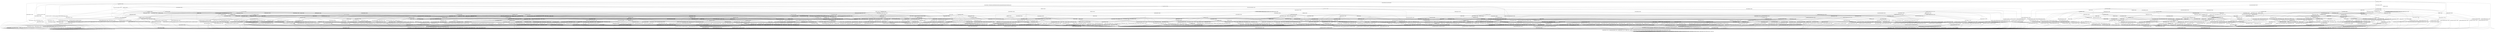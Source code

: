 digraph g {

	s0 [shape="circle" label="s0"];
	s1 [shape="circle" label="s1"];
	s2 [shape="circle" label="s2"];
	s3 [shape="circle" label="s3"];
	s4 [shape="circle" label="s4"];
	s5 [shape="circle" label="s5"];
	s6 [shape="circle" label="s6"];
	s7 [shape="circle" label="s7"];
	s8 [shape="circle" label="s8"];
	s9 [shape="circle" label="s9"];
	s10 [shape="circle" label="s10"];
	s11 [shape="circle" label="s11"];
	s12 [shape="circle" label="s12"];
	s13 [shape="circle" label="s13"];
	s14 [shape="circle" label="s14"];
	s15 [shape="circle" label="s15"];
	s16 [shape="circle" label="s16"];
	s17 [shape="circle" label="s17"];
	s18 [shape="circle" label="s18"];
	s19 [shape="circle" label="s19"];
	s20 [shape="circle" label="s20"];
	s21 [shape="circle" label="s21"];
	s22 [shape="circle" label="s22"];
	s23 [shape="circle" label="s23"];
	s24 [shape="circle" label="s24"];
	s25 [shape="circle" label="s25"];
	s26 [shape="circle" label="s26"];
	s27 [shape="circle" label="s27"];
	s28 [shape="circle" label="s28"];
	s29 [shape="circle" label="s29"];
	s30 [shape="circle" label="s30"];
	s31 [shape="circle" label="s31"];
	s32 [shape="circle" label="s32"];
	s33 [shape="circle" label="s33"];
	s34 [shape="circle" label="s34"];
	s35 [shape="circle" label="s35"];
	s36 [shape="circle" label="s36"];
	s37 [shape="circle" label="s37"];
	s38 [shape="circle" label="s38"];
	s39 [shape="circle" label="s39"];
	s40 [shape="circle" label="s40"];
	s41 [shape="circle" label="s41"];
	s42 [shape="circle" label="s42"];
	s43 [shape="circle" label="s43"];
	s44 [shape="circle" label="s44"];
	s45 [shape="circle" label="s45"];
	s46 [shape="circle" label="s46"];
	s47 [shape="circle" label="s47"];
	s48 [shape="circle" label="s48"];
	s49 [shape="circle" label="s49"];
	s50 [shape="circle" label="s50"];
	s51 [shape="circle" label="s51"];
	s52 [shape="circle" label="s52"];
	s53 [shape="circle" label="s53"];
	s54 [shape="circle" label="s54"];
	s55 [shape="circle" label="s55"];
	s56 [shape="circle" label="s56"];
	s57 [shape="circle" label="s57"];
	s58 [shape="circle" label="s58"];
	s59 [shape="circle" label="s59"];
	s60 [shape="circle" label="s60"];
	s61 [shape="circle" label="s61"];
	s62 [shape="circle" label="s62"];
	s63 [shape="circle" label="s63"];
	s64 [shape="circle" label="s64"];
	s65 [shape="circle" label="s65"];
	s66 [shape="circle" label="s66"];
	s67 [shape="circle" label="s67"];
	s68 [shape="circle" label="s68"];
	s69 [shape="circle" label="s69"];
	s70 [shape="circle" label="s70"];
	s71 [shape="circle" label="s71"];
	s72 [shape="circle" label="s72"];
	s73 [shape="circle" label="s73"];
	s74 [shape="circle" label="s74"];
	s75 [shape="circle" label="s75"];
	s76 [shape="circle" label="s76"];
	s77 [shape="circle" label="s77"];
	s78 [shape="circle" label="s78"];
	s79 [shape="circle" label="s79"];
	s80 [shape="circle" label="s80"];
	s81 [shape="circle" label="s81"];
	s82 [shape="circle" label="s82"];
	s83 [shape="circle" label="s83"];
	s84 [shape="circle" label="s84"];
	s85 [shape="circle" label="s85"];
	s86 [shape="circle" label="s86"];
	s87 [shape="circle" label="s87"];
	s88 [shape="circle" label="s88"];
	s89 [shape="circle" label="s89"];
	s90 [shape="circle" label="s90"];
	s91 [shape="circle" label="s91"];
	s92 [shape="circle" label="s92"];
	s93 [shape="circle" label="s93"];
	s94 [shape="circle" label="s94"];
	s95 [shape="circle" label="s95"];
	s96 [shape="circle" label="s96"];
	s97 [shape="circle" label="s97"];
	s98 [shape="circle" label="s98"];
	s99 [shape="circle" label="s99"];
	s100 [shape="circle" label="s100"];
	s101 [shape="circle" label="s101"];
	s102 [shape="circle" label="s102"];
	s103 [shape="circle" label="s103"];
	s104 [shape="circle" label="s104"];
	s105 [shape="circle" label="s105"];
	s106 [shape="circle" label="s106"];
	s107 [shape="circle" label="s107"];
	s108 [shape="circle" label="s108"];
	s109 [shape="circle" label="s109"];
	s110 [shape="circle" label="s110"];
	s111 [shape="circle" label="s111"];
	s112 [shape="circle" label="s112"];
	s113 [shape="circle" label="s113"];
	s114 [shape="circle" label="s114"];
	s115 [shape="circle" label="s115"];
	s116 [shape="circle" label="s116"];
	s117 [shape="circle" label="s117"];
	s0 -> s2 [label="ECDH_CLIENT_HELLO / HELLO_VERIFY_REQUEST"];
	s0 -> s16 [label="ECDH_CLIENT_KEY_EXCHANGE / TIMEOUT"];
	s0 -> s7 [label="CHANGE_CIPHER_SPEC / TIMEOUT"];
	s0 -> s5 [label="FINISHED / TIMEOUT"];
	s0 -> s0 [label="APPLICATION / TIMEOUT"];
	s0 -> s84 [label="CERTIFICATE / TIMEOUT"];
	s0 -> s8 [label="EMPTY_CERTIFICATE / TIMEOUT"];
	s0 -> s5 [label="CERTIFICATE_VERIFY / TIMEOUT"];
	s0 -> s1 [label="Alert(WARNING,CLOSE_NOTIFY) / TIMEOUT"];
	s0 -> s1 [label="Alert(FATAL,UNEXPECTED_MESSAGE) / TIMEOUT"];
	s1 -> s3 [label="ECDH_CLIENT_HELLO / TIMEOUT"];
	s1 -> s3 [label="ECDH_CLIENT_KEY_EXCHANGE / TIMEOUT"];
	s1 -> s3 [label="CHANGE_CIPHER_SPEC / TIMEOUT"];
	s1 -> s3 [label="FINISHED / TIMEOUT"];
	s1 -> s3 [label="APPLICATION / TIMEOUT"];
	s1 -> s3 [label="CERTIFICATE / TIMEOUT"];
	s1 -> s3 [label="EMPTY_CERTIFICATE / TIMEOUT"];
	s1 -> s3 [label="CERTIFICATE_VERIFY / TIMEOUT"];
	s1 -> s3 [label="Alert(WARNING,CLOSE_NOTIFY) / TIMEOUT"];
	s1 -> s3 [label="Alert(FATAL,UNEXPECTED_MESSAGE) / TIMEOUT"];
	s2 -> s4 [label="ECDH_CLIENT_HELLO / SERVER_HELLO|RSA_CERTIFICATE|ECDHE_SERVER_KEY_EXCHANGE|CERTIFICATE_REQUEST|SERVER_HELLO_DONE"];
	s2 -> s23 [label="ECDH_CLIENT_KEY_EXCHANGE / TIMEOUT"];
	s2 -> s7 [label="CHANGE_CIPHER_SPEC / TIMEOUT"];
	s2 -> s6 [label="FINISHED / TIMEOUT"];
	s2 -> s2 [label="APPLICATION / TIMEOUT"];
	s2 -> s72 [label="CERTIFICATE / TIMEOUT"];
	s2 -> s12 [label="EMPTY_CERTIFICATE / TIMEOUT"];
	s2 -> s6 [label="CERTIFICATE_VERIFY / TIMEOUT"];
	s2 -> s1 [label="Alert(WARNING,CLOSE_NOTIFY) / Alert(WARNING,CLOSE_NOTIFY)"];
	s2 -> s1 [label="Alert(FATAL,UNEXPECTED_MESSAGE) / TIMEOUT"];
	s3 -> s3 [label="ECDH_CLIENT_HELLO / SOCKET_CLOSED"];
	s3 -> s3 [label="ECDH_CLIENT_KEY_EXCHANGE / SOCKET_CLOSED"];
	s3 -> s3 [label="CHANGE_CIPHER_SPEC / SOCKET_CLOSED"];
	s3 -> s3 [label="FINISHED / SOCKET_CLOSED"];
	s3 -> s3 [label="APPLICATION / SOCKET_CLOSED"];
	s3 -> s3 [label="CERTIFICATE / SOCKET_CLOSED"];
	s3 -> s3 [label="EMPTY_CERTIFICATE / SOCKET_CLOSED"];
	s3 -> s3 [label="CERTIFICATE_VERIFY / SOCKET_CLOSED"];
	s3 -> s3 [label="Alert(WARNING,CLOSE_NOTIFY) / SOCKET_CLOSED"];
	s3 -> s3 [label="Alert(FATAL,UNEXPECTED_MESSAGE) / SOCKET_CLOSED"];
	s4 -> s1 [label="ECDH_CLIENT_HELLO / Alert(FATAL,UNEXPECTED_MESSAGE)"];
	s4 -> s20 [label="ECDH_CLIENT_KEY_EXCHANGE / TIMEOUT"];
	s4 -> s7 [label="CHANGE_CIPHER_SPEC / TIMEOUT"];
	s4 -> s6 [label="FINISHED / TIMEOUT"];
	s4 -> s4 [label="APPLICATION / TIMEOUT"];
	s4 -> s46 [label="CERTIFICATE / TIMEOUT"];
	s4 -> s10 [label="EMPTY_CERTIFICATE / TIMEOUT"];
	s4 -> s6 [label="CERTIFICATE_VERIFY / TIMEOUT"];
	s4 -> s1 [label="Alert(WARNING,CLOSE_NOTIFY) / Alert(WARNING,CLOSE_NOTIFY)"];
	s4 -> s1 [label="Alert(FATAL,UNEXPECTED_MESSAGE) / TIMEOUT"];
	s5 -> s5 [label="ECDH_CLIENT_HELLO / TIMEOUT"];
	s5 -> s5 [label="ECDH_CLIENT_KEY_EXCHANGE / TIMEOUT"];
	s5 -> s7 [label="CHANGE_CIPHER_SPEC / TIMEOUT"];
	s5 -> s5 [label="FINISHED / TIMEOUT"];
	s5 -> s5 [label="APPLICATION / TIMEOUT"];
	s5 -> s5 [label="CERTIFICATE / TIMEOUT"];
	s5 -> s5 [label="EMPTY_CERTIFICATE / TIMEOUT"];
	s5 -> s5 [label="CERTIFICATE_VERIFY / TIMEOUT"];
	s5 -> s1 [label="Alert(WARNING,CLOSE_NOTIFY) / TIMEOUT"];
	s5 -> s1 [label="Alert(FATAL,UNEXPECTED_MESSAGE) / TIMEOUT"];
	s6 -> s6 [label="ECDH_CLIENT_HELLO / TIMEOUT"];
	s6 -> s6 [label="ECDH_CLIENT_KEY_EXCHANGE / TIMEOUT"];
	s6 -> s7 [label="CHANGE_CIPHER_SPEC / TIMEOUT"];
	s6 -> s6 [label="FINISHED / TIMEOUT"];
	s6 -> s6 [label="APPLICATION / TIMEOUT"];
	s6 -> s6 [label="CERTIFICATE / TIMEOUT"];
	s6 -> s6 [label="EMPTY_CERTIFICATE / TIMEOUT"];
	s6 -> s6 [label="CERTIFICATE_VERIFY / TIMEOUT"];
	s6 -> s1 [label="Alert(WARNING,CLOSE_NOTIFY) / Alert(WARNING,CLOSE_NOTIFY)"];
	s6 -> s1 [label="Alert(FATAL,UNEXPECTED_MESSAGE) / TIMEOUT"];
	s7 -> s7 [label="ECDH_CLIENT_HELLO / TIMEOUT"];
	s7 -> s7 [label="ECDH_CLIENT_KEY_EXCHANGE / TIMEOUT"];
	s7 -> s7 [label="CHANGE_CIPHER_SPEC / TIMEOUT"];
	s7 -> s7 [label="FINISHED / TIMEOUT"];
	s7 -> s7 [label="APPLICATION / TIMEOUT"];
	s7 -> s7 [label="CERTIFICATE / TIMEOUT"];
	s7 -> s7 [label="EMPTY_CERTIFICATE / TIMEOUT"];
	s7 -> s7 [label="CERTIFICATE_VERIFY / TIMEOUT"];
	s7 -> s7 [label="Alert(WARNING,CLOSE_NOTIFY) / TIMEOUT"];
	s7 -> s7 [label="Alert(FATAL,UNEXPECTED_MESSAGE) / TIMEOUT"];
	s8 -> s107 [label="ECDH_CLIENT_HELLO / TIMEOUT"];
	s8 -> s32 [label="ECDH_CLIENT_KEY_EXCHANGE / TIMEOUT"];
	s8 -> s9 [label="CHANGE_CIPHER_SPEC / TIMEOUT"];
	s8 -> s86 [label="FINISHED / TIMEOUT"];
	s8 -> s8 [label="APPLICATION / TIMEOUT"];
	s8 -> s5 [label="CERTIFICATE / TIMEOUT"];
	s8 -> s5 [label="EMPTY_CERTIFICATE / TIMEOUT"];
	s8 -> s14 [label="CERTIFICATE_VERIFY / TIMEOUT"];
	s8 -> s1 [label="Alert(WARNING,CLOSE_NOTIFY) / TIMEOUT"];
	s8 -> s1 [label="Alert(FATAL,UNEXPECTED_MESSAGE) / TIMEOUT"];
	s9 -> s1 [label="ECDH_CLIENT_HELLO / TIMEOUT"];
	s9 -> s1 [label="ECDH_CLIENT_KEY_EXCHANGE / TIMEOUT"];
	s9 -> s7 [label="CHANGE_CIPHER_SPEC / TIMEOUT"];
	s9 -> s1 [label="FINISHED / TIMEOUT"];
	s9 -> s9 [label="APPLICATION / TIMEOUT"];
	s9 -> s1 [label="CERTIFICATE / TIMEOUT"];
	s9 -> s1 [label="EMPTY_CERTIFICATE / TIMEOUT"];
	s9 -> s1 [label="CERTIFICATE_VERIFY / TIMEOUT"];
	s9 -> s9 [label="Alert(WARNING,CLOSE_NOTIFY) / TIMEOUT"];
	s9 -> s9 [label="Alert(FATAL,UNEXPECTED_MESSAGE) / TIMEOUT"];
	s10 -> s28 [label="ECDH_CLIENT_HELLO / TIMEOUT"];
	s10 -> s26 [label="ECDH_CLIENT_KEY_EXCHANGE / TIMEOUT"];
	s10 -> s11 [label="CHANGE_CIPHER_SPEC / TIMEOUT"];
	s10 -> s10 [label="FINISHED / TIMEOUT"];
	s10 -> s10 [label="APPLICATION / TIMEOUT"];
	s10 -> s6 [label="CERTIFICATE / TIMEOUT"];
	s10 -> s6 [label="EMPTY_CERTIFICATE / TIMEOUT"];
	s10 -> s102 [label="CERTIFICATE_VERIFY / TIMEOUT"];
	s10 -> s1 [label="Alert(WARNING,CLOSE_NOTIFY) / Alert(WARNING,CLOSE_NOTIFY)"];
	s10 -> s1 [label="Alert(FATAL,UNEXPECTED_MESSAGE) / TIMEOUT"];
	s11 -> s1 [label="ECDH_CLIENT_HELLO / Alert(FATAL,BAD_CERTIFICATE)"];
	s11 -> s1 [label="ECDH_CLIENT_KEY_EXCHANGE / Alert(FATAL,BAD_CERTIFICATE)"];
	s11 -> s7 [label="CHANGE_CIPHER_SPEC / TIMEOUT"];
	s11 -> s1 [label="FINISHED / Alert(FATAL,BAD_CERTIFICATE)"];
	s11 -> s11 [label="APPLICATION / TIMEOUT"];
	s11 -> s1 [label="CERTIFICATE / Alert(FATAL,BAD_CERTIFICATE)"];
	s11 -> s1 [label="EMPTY_CERTIFICATE / Alert(FATAL,BAD_CERTIFICATE)"];
	s11 -> s1 [label="CERTIFICATE_VERIFY / Alert(FATAL,BAD_CERTIFICATE)"];
	s11 -> s11 [label="Alert(WARNING,CLOSE_NOTIFY) / TIMEOUT"];
	s11 -> s11 [label="Alert(FATAL,UNEXPECTED_MESSAGE) / TIMEOUT"];
	s12 -> s18 [label="ECDH_CLIENT_HELLO / TIMEOUT"];
	s12 -> s15 [label="ECDH_CLIENT_KEY_EXCHANGE / TIMEOUT"];
	s12 -> s13 [label="CHANGE_CIPHER_SPEC / TIMEOUT"];
	s12 -> s83 [label="FINISHED / TIMEOUT"];
	s12 -> s12 [label="APPLICATION / TIMEOUT"];
	s12 -> s6 [label="CERTIFICATE / TIMEOUT"];
	s12 -> s6 [label="EMPTY_CERTIFICATE / TIMEOUT"];
	s12 -> s52 [label="CERTIFICATE_VERIFY / TIMEOUT"];
	s12 -> s1 [label="Alert(WARNING,CLOSE_NOTIFY) / Alert(WARNING,CLOSE_NOTIFY)"];
	s12 -> s1 [label="Alert(FATAL,UNEXPECTED_MESSAGE) / TIMEOUT"];
	s13 -> s1 [label="ECDH_CLIENT_HELLO / Alert(FATAL,UNEXPECTED_MESSAGE)"];
	s13 -> s1 [label="ECDH_CLIENT_KEY_EXCHANGE / Alert(FATAL,UNEXPECTED_MESSAGE)"];
	s13 -> s7 [label="CHANGE_CIPHER_SPEC / TIMEOUT"];
	s13 -> s1 [label="FINISHED / Alert(FATAL,UNEXPECTED_MESSAGE)"];
	s13 -> s13 [label="APPLICATION / TIMEOUT"];
	s13 -> s1 [label="CERTIFICATE / Alert(FATAL,UNEXPECTED_MESSAGE)"];
	s13 -> s1 [label="EMPTY_CERTIFICATE / Alert(FATAL,UNEXPECTED_MESSAGE)"];
	s13 -> s1 [label="CERTIFICATE_VERIFY / Alert(FATAL,UNEXPECTED_MESSAGE)"];
	s13 -> s13 [label="Alert(WARNING,CLOSE_NOTIFY) / TIMEOUT"];
	s13 -> s13 [label="Alert(FATAL,UNEXPECTED_MESSAGE) / TIMEOUT"];
	s14 -> s29 [label="ECDH_CLIENT_HELLO / TIMEOUT"];
	s14 -> s37 [label="ECDH_CLIENT_KEY_EXCHANGE / TIMEOUT"];
	s14 -> s9 [label="CHANGE_CIPHER_SPEC / TIMEOUT"];
	s14 -> s17 [label="FINISHED / TIMEOUT"];
	s14 -> s14 [label="APPLICATION / TIMEOUT"];
	s14 -> s5 [label="CERTIFICATE / TIMEOUT"];
	s14 -> s5 [label="EMPTY_CERTIFICATE / TIMEOUT"];
	s14 -> s5 [label="CERTIFICATE_VERIFY / TIMEOUT"];
	s14 -> s1 [label="Alert(WARNING,CLOSE_NOTIFY) / TIMEOUT"];
	s14 -> s1 [label="Alert(FATAL,UNEXPECTED_MESSAGE) / TIMEOUT"];
	s15 -> s19 [label="ECDH_CLIENT_HELLO / TIMEOUT"];
	s15 -> s6 [label="ECDH_CLIENT_KEY_EXCHANGE / TIMEOUT"];
	s15 -> s13 [label="CHANGE_CIPHER_SPEC / TIMEOUT"];
	s15 -> s25 [label="FINISHED / TIMEOUT"];
	s15 -> s15 [label="APPLICATION / TIMEOUT"];
	s15 -> s6 [label="CERTIFICATE / TIMEOUT"];
	s15 -> s6 [label="EMPTY_CERTIFICATE / TIMEOUT"];
	s15 -> s45 [label="CERTIFICATE_VERIFY / TIMEOUT"];
	s15 -> s1 [label="Alert(WARNING,CLOSE_NOTIFY) / Alert(WARNING,CLOSE_NOTIFY)"];
	s15 -> s1 [label="Alert(FATAL,UNEXPECTED_MESSAGE) / TIMEOUT"];
	s16 -> s97 [label="ECDH_CLIENT_HELLO / TIMEOUT"];
	s16 -> s5 [label="ECDH_CLIENT_KEY_EXCHANGE / TIMEOUT"];
	s16 -> s9 [label="CHANGE_CIPHER_SPEC / TIMEOUT"];
	s16 -> s62 [label="FINISHED / TIMEOUT"];
	s16 -> s16 [label="APPLICATION / TIMEOUT"];
	s16 -> s32 [label="CERTIFICATE / TIMEOUT"];
	s16 -> s32 [label="EMPTY_CERTIFICATE / TIMEOUT"];
	s16 -> s30 [label="CERTIFICATE_VERIFY / TIMEOUT"];
	s16 -> s1 [label="Alert(WARNING,CLOSE_NOTIFY) / TIMEOUT"];
	s16 -> s1 [label="Alert(FATAL,UNEXPECTED_MESSAGE) / TIMEOUT"];
	s17 -> s69 [label="ECDH_CLIENT_HELLO / TIMEOUT"];
	s17 -> s67 [label="ECDH_CLIENT_KEY_EXCHANGE / TIMEOUT"];
	s17 -> s9 [label="CHANGE_CIPHER_SPEC / TIMEOUT"];
	s17 -> s5 [label="FINISHED / TIMEOUT"];
	s17 -> s17 [label="APPLICATION / TIMEOUT"];
	s17 -> s5 [label="CERTIFICATE / TIMEOUT"];
	s17 -> s5 [label="EMPTY_CERTIFICATE / TIMEOUT"];
	s17 -> s5 [label="CERTIFICATE_VERIFY / TIMEOUT"];
	s17 -> s1 [label="Alert(WARNING,CLOSE_NOTIFY) / TIMEOUT"];
	s17 -> s1 [label="Alert(FATAL,UNEXPECTED_MESSAGE) / TIMEOUT"];
	s18 -> s6 [label="ECDH_CLIENT_HELLO / TIMEOUT"];
	s18 -> s19 [label="ECDH_CLIENT_KEY_EXCHANGE / TIMEOUT"];
	s18 -> s13 [label="CHANGE_CIPHER_SPEC / TIMEOUT"];
	s18 -> s80 [label="FINISHED / TIMEOUT"];
	s18 -> s18 [label="APPLICATION / TIMEOUT"];
	s18 -> s6 [label="CERTIFICATE / TIMEOUT"];
	s18 -> s6 [label="EMPTY_CERTIFICATE / TIMEOUT"];
	s18 -> s78 [label="CERTIFICATE_VERIFY / TIMEOUT"];
	s18 -> s1 [label="Alert(WARNING,CLOSE_NOTIFY) / Alert(WARNING,CLOSE_NOTIFY)"];
	s18 -> s1 [label="Alert(FATAL,UNEXPECTED_MESSAGE) / TIMEOUT"];
	s19 -> s6 [label="ECDH_CLIENT_HELLO / TIMEOUT"];
	s19 -> s6 [label="ECDH_CLIENT_KEY_EXCHANGE / TIMEOUT"];
	s19 -> s13 [label="CHANGE_CIPHER_SPEC / TIMEOUT"];
	s19 -> s81 [label="FINISHED / TIMEOUT"];
	s19 -> s19 [label="APPLICATION / TIMEOUT"];
	s19 -> s6 [label="CERTIFICATE / TIMEOUT"];
	s19 -> s6 [label="EMPTY_CERTIFICATE / TIMEOUT"];
	s19 -> s93 [label="CERTIFICATE_VERIFY / TIMEOUT"];
	s19 -> s1 [label="Alert(WARNING,CLOSE_NOTIFY) / Alert(WARNING,CLOSE_NOTIFY)"];
	s19 -> s1 [label="Alert(FATAL,UNEXPECTED_MESSAGE) / TIMEOUT"];
	s20 -> s94 [label="ECDH_CLIENT_HELLO / TIMEOUT"];
	s20 -> s6 [label="ECDH_CLIENT_KEY_EXCHANGE / TIMEOUT"];
	s20 -> s44 [label="CHANGE_CIPHER_SPEC / TIMEOUT"];
	s20 -> s24 [label="FINISHED / TIMEOUT"];
	s20 -> s20 [label="APPLICATION / TIMEOUT"];
	s20 -> s87 [label="CERTIFICATE / TIMEOUT"];
	s20 -> s26 [label="EMPTY_CERTIFICATE / TIMEOUT"];
	s20 -> s21 [label="CERTIFICATE_VERIFY / TIMEOUT"];
	s20 -> s1 [label="Alert(WARNING,CLOSE_NOTIFY) / Alert(WARNING,CLOSE_NOTIFY)"];
	s20 -> s1 [label="Alert(FATAL,UNEXPECTED_MESSAGE) / TIMEOUT"];
	s21 -> s33 [label="ECDH_CLIENT_HELLO / TIMEOUT"];
	s21 -> s6 [label="ECDH_CLIENT_KEY_EXCHANGE / TIMEOUT"];
	s21 -> s22 [label="CHANGE_CIPHER_SPEC / TIMEOUT"];
	s21 -> s59 [label="FINISHED / TIMEOUT"];
	s21 -> s21 [label="APPLICATION / TIMEOUT"];
	s21 -> s27 [label="CERTIFICATE / TIMEOUT"];
	s21 -> s27 [label="EMPTY_CERTIFICATE / TIMEOUT"];
	s21 -> s6 [label="CERTIFICATE_VERIFY / TIMEOUT"];
	s21 -> s1 [label="Alert(WARNING,CLOSE_NOTIFY) / Alert(WARNING,CLOSE_NOTIFY)"];
	s21 -> s1 [label="Alert(FATAL,UNEXPECTED_MESSAGE) / TIMEOUT"];
	s22 -> s1 [label="ECDH_CLIENT_HELLO / Alert(FATAL,HANDSHAKE_FAILURE)"];
	s22 -> s1 [label="ECDH_CLIENT_KEY_EXCHANGE / Alert(FATAL,HANDSHAKE_FAILURE)"];
	s22 -> s7 [label="CHANGE_CIPHER_SPEC / TIMEOUT"];
	s22 -> s1 [label="FINISHED / Alert(FATAL,HANDSHAKE_FAILURE)"];
	s22 -> s22 [label="APPLICATION / TIMEOUT"];
	s22 -> s1 [label="CERTIFICATE / Alert(FATAL,HANDSHAKE_FAILURE)"];
	s22 -> s1 [label="EMPTY_CERTIFICATE / Alert(FATAL,HANDSHAKE_FAILURE)"];
	s22 -> s1 [label="CERTIFICATE_VERIFY / Alert(FATAL,HANDSHAKE_FAILURE)"];
	s22 -> s22 [label="Alert(WARNING,CLOSE_NOTIFY) / TIMEOUT"];
	s22 -> s22 [label="Alert(FATAL,UNEXPECTED_MESSAGE) / TIMEOUT"];
	s23 -> s94 [label="ECDH_CLIENT_HELLO / TIMEOUT"];
	s23 -> s6 [label="ECDH_CLIENT_KEY_EXCHANGE / TIMEOUT"];
	s23 -> s13 [label="CHANGE_CIPHER_SPEC / TIMEOUT"];
	s23 -> s24 [label="FINISHED / TIMEOUT"];
	s23 -> s23 [label="APPLICATION / TIMEOUT"];
	s23 -> s15 [label="CERTIFICATE / TIMEOUT"];
	s23 -> s15 [label="EMPTY_CERTIFICATE / TIMEOUT"];
	s23 -> s101 [label="CERTIFICATE_VERIFY / TIMEOUT"];
	s23 -> s1 [label="Alert(WARNING,CLOSE_NOTIFY) / Alert(WARNING,CLOSE_NOTIFY)"];
	s23 -> s1 [label="Alert(FATAL,UNEXPECTED_MESSAGE) / TIMEOUT"];
	s24 -> s42 [label="ECDH_CLIENT_HELLO / TIMEOUT"];
	s24 -> s6 [label="ECDH_CLIENT_KEY_EXCHANGE / TIMEOUT"];
	s24 -> s13 [label="CHANGE_CIPHER_SPEC / TIMEOUT"];
	s24 -> s6 [label="FINISHED / TIMEOUT"];
	s24 -> s24 [label="APPLICATION / TIMEOUT"];
	s24 -> s25 [label="CERTIFICATE / TIMEOUT"];
	s24 -> s25 [label="EMPTY_CERTIFICATE / TIMEOUT"];
	s24 -> s105 [label="CERTIFICATE_VERIFY / TIMEOUT"];
	s24 -> s1 [label="Alert(WARNING,CLOSE_NOTIFY) / Alert(WARNING,CLOSE_NOTIFY)"];
	s24 -> s1 [label="Alert(FATAL,UNEXPECTED_MESSAGE) / TIMEOUT"];
	s25 -> s81 [label="ECDH_CLIENT_HELLO / TIMEOUT"];
	s25 -> s6 [label="ECDH_CLIENT_KEY_EXCHANGE / TIMEOUT"];
	s25 -> s13 [label="CHANGE_CIPHER_SPEC / TIMEOUT"];
	s25 -> s6 [label="FINISHED / TIMEOUT"];
	s25 -> s25 [label="APPLICATION / TIMEOUT"];
	s25 -> s6 [label="CERTIFICATE / TIMEOUT"];
	s25 -> s6 [label="EMPTY_CERTIFICATE / TIMEOUT"];
	s25 -> s39 [label="CERTIFICATE_VERIFY / TIMEOUT"];
	s25 -> s1 [label="Alert(WARNING,CLOSE_NOTIFY) / Alert(WARNING,CLOSE_NOTIFY)"];
	s25 -> s1 [label="Alert(FATAL,UNEXPECTED_MESSAGE) / TIMEOUT"];
	s26 -> s38 [label="ECDH_CLIENT_HELLO / TIMEOUT"];
	s26 -> s6 [label="ECDH_CLIENT_KEY_EXCHANGE / TIMEOUT"];
	s26 -> s11 [label="CHANGE_CIPHER_SPEC / TIMEOUT"];
	s26 -> s26 [label="FINISHED / TIMEOUT"];
	s26 -> s26 [label="APPLICATION / TIMEOUT"];
	s26 -> s6 [label="CERTIFICATE / TIMEOUT"];
	s26 -> s6 [label="EMPTY_CERTIFICATE / TIMEOUT"];
	s26 -> s41 [label="CERTIFICATE_VERIFY / TIMEOUT"];
	s26 -> s1 [label="Alert(WARNING,CLOSE_NOTIFY) / Alert(WARNING,CLOSE_NOTIFY)"];
	s26 -> s1 [label="Alert(FATAL,UNEXPECTED_MESSAGE) / TIMEOUT"];
	s27 -> s73 [label="ECDH_CLIENT_HELLO / TIMEOUT"];
	s27 -> s6 [label="ECDH_CLIENT_KEY_EXCHANGE / TIMEOUT"];
	s27 -> s22 [label="CHANGE_CIPHER_SPEC / TIMEOUT"];
	s27 -> s60 [label="FINISHED / TIMEOUT"];
	s27 -> s27 [label="APPLICATION / TIMEOUT"];
	s27 -> s6 [label="CERTIFICATE / TIMEOUT"];
	s27 -> s6 [label="EMPTY_CERTIFICATE / TIMEOUT"];
	s27 -> s6 [label="CERTIFICATE_VERIFY / TIMEOUT"];
	s27 -> s1 [label="Alert(WARNING,CLOSE_NOTIFY) / Alert(WARNING,CLOSE_NOTIFY)"];
	s27 -> s1 [label="Alert(FATAL,UNEXPECTED_MESSAGE) / TIMEOUT"];
	s28 -> s6 [label="ECDH_CLIENT_HELLO / TIMEOUT"];
	s28 -> s38 [label="ECDH_CLIENT_KEY_EXCHANGE / TIMEOUT"];
	s28 -> s11 [label="CHANGE_CIPHER_SPEC / TIMEOUT"];
	s28 -> s28 [label="FINISHED / TIMEOUT"];
	s28 -> s28 [label="APPLICATION / TIMEOUT"];
	s28 -> s6 [label="CERTIFICATE / TIMEOUT"];
	s28 -> s6 [label="EMPTY_CERTIFICATE / TIMEOUT"];
	s28 -> s103 [label="CERTIFICATE_VERIFY / TIMEOUT"];
	s28 -> s1 [label="Alert(WARNING,CLOSE_NOTIFY) / Alert(WARNING,CLOSE_NOTIFY)"];
	s28 -> s1 [label="Alert(FATAL,UNEXPECTED_MESSAGE) / TIMEOUT"];
	s29 -> s5 [label="ECDH_CLIENT_HELLO / TIMEOUT"];
	s29 -> s43 [label="ECDH_CLIENT_KEY_EXCHANGE / TIMEOUT"];
	s29 -> s9 [label="CHANGE_CIPHER_SPEC / TIMEOUT"];
	s29 -> s69 [label="FINISHED / TIMEOUT"];
	s29 -> s29 [label="APPLICATION / TIMEOUT"];
	s29 -> s5 [label="CERTIFICATE / TIMEOUT"];
	s29 -> s5 [label="EMPTY_CERTIFICATE / TIMEOUT"];
	s29 -> s5 [label="CERTIFICATE_VERIFY / TIMEOUT"];
	s29 -> s1 [label="Alert(WARNING,CLOSE_NOTIFY) / TIMEOUT"];
	s29 -> s1 [label="Alert(FATAL,UNEXPECTED_MESSAGE) / TIMEOUT"];
	s30 -> s31 [label="ECDH_CLIENT_HELLO / TIMEOUT"];
	s30 -> s5 [label="ECDH_CLIENT_KEY_EXCHANGE / TIMEOUT"];
	s30 -> s9 [label="CHANGE_CIPHER_SPEC / TIMEOUT"];
	s30 -> s66 [label="FINISHED / TIMEOUT"];
	s30 -> s30 [label="APPLICATION / TIMEOUT"];
	s30 -> s37 [label="CERTIFICATE / TIMEOUT"];
	s30 -> s37 [label="EMPTY_CERTIFICATE / TIMEOUT"];
	s30 -> s5 [label="CERTIFICATE_VERIFY / TIMEOUT"];
	s30 -> s1 [label="Alert(WARNING,CLOSE_NOTIFY) / TIMEOUT"];
	s30 -> s1 [label="Alert(FATAL,UNEXPECTED_MESSAGE) / TIMEOUT"];
	s31 -> s5 [label="ECDH_CLIENT_HELLO / TIMEOUT"];
	s31 -> s5 [label="ECDH_CLIENT_KEY_EXCHANGE / TIMEOUT"];
	s31 -> s9 [label="CHANGE_CIPHER_SPEC / TIMEOUT"];
	s31 -> s34 [label="FINISHED / TIMEOUT"];
	s31 -> s31 [label="APPLICATION / TIMEOUT"];
	s31 -> s43 [label="CERTIFICATE / TIMEOUT"];
	s31 -> s43 [label="EMPTY_CERTIFICATE / TIMEOUT"];
	s31 -> s5 [label="CERTIFICATE_VERIFY / TIMEOUT"];
	s31 -> s1 [label="Alert(WARNING,CLOSE_NOTIFY) / TIMEOUT"];
	s31 -> s1 [label="Alert(FATAL,UNEXPECTED_MESSAGE) / TIMEOUT"];
	s32 -> s114 [label="ECDH_CLIENT_HELLO / TIMEOUT"];
	s32 -> s5 [label="ECDH_CLIENT_KEY_EXCHANGE / TIMEOUT"];
	s32 -> s9 [label="CHANGE_CIPHER_SPEC / TIMEOUT"];
	s32 -> s63 [label="FINISHED / TIMEOUT"];
	s32 -> s32 [label="APPLICATION / TIMEOUT"];
	s32 -> s5 [label="CERTIFICATE / TIMEOUT"];
	s32 -> s5 [label="EMPTY_CERTIFICATE / TIMEOUT"];
	s32 -> s37 [label="CERTIFICATE_VERIFY / TIMEOUT"];
	s32 -> s1 [label="Alert(WARNING,CLOSE_NOTIFY) / TIMEOUT"];
	s32 -> s1 [label="Alert(FATAL,UNEXPECTED_MESSAGE) / TIMEOUT"];
	s33 -> s6 [label="ECDH_CLIENT_HELLO / TIMEOUT"];
	s33 -> s6 [label="ECDH_CLIENT_KEY_EXCHANGE / TIMEOUT"];
	s33 -> s22 [label="CHANGE_CIPHER_SPEC / TIMEOUT"];
	s33 -> s35 [label="FINISHED / TIMEOUT"];
	s33 -> s33 [label="APPLICATION / TIMEOUT"];
	s33 -> s73 [label="CERTIFICATE / TIMEOUT"];
	s33 -> s73 [label="EMPTY_CERTIFICATE / TIMEOUT"];
	s33 -> s6 [label="CERTIFICATE_VERIFY / TIMEOUT"];
	s33 -> s1 [label="Alert(WARNING,CLOSE_NOTIFY) / Alert(WARNING,CLOSE_NOTIFY)"];
	s33 -> s1 [label="Alert(FATAL,UNEXPECTED_MESSAGE) / TIMEOUT"];
	s34 -> s5 [label="ECDH_CLIENT_HELLO / TIMEOUT"];
	s34 -> s5 [label="ECDH_CLIENT_KEY_EXCHANGE / TIMEOUT"];
	s34 -> s9 [label="CHANGE_CIPHER_SPEC / TIMEOUT"];
	s34 -> s5 [label="FINISHED / TIMEOUT"];
	s34 -> s34 [label="APPLICATION / TIMEOUT"];
	s34 -> s64 [label="CERTIFICATE / TIMEOUT"];
	s34 -> s64 [label="EMPTY_CERTIFICATE / TIMEOUT"];
	s34 -> s5 [label="CERTIFICATE_VERIFY / TIMEOUT"];
	s34 -> s1 [label="Alert(WARNING,CLOSE_NOTIFY) / TIMEOUT"];
	s34 -> s1 [label="Alert(FATAL,UNEXPECTED_MESSAGE) / TIMEOUT"];
	s35 -> s6 [label="ECDH_CLIENT_HELLO / TIMEOUT"];
	s35 -> s6 [label="ECDH_CLIENT_KEY_EXCHANGE / TIMEOUT"];
	s35 -> s22 [label="CHANGE_CIPHER_SPEC / TIMEOUT"];
	s35 -> s6 [label="FINISHED / TIMEOUT"];
	s35 -> s35 [label="APPLICATION / TIMEOUT"];
	s35 -> s36 [label="CERTIFICATE / TIMEOUT"];
	s35 -> s36 [label="EMPTY_CERTIFICATE / TIMEOUT"];
	s35 -> s6 [label="CERTIFICATE_VERIFY / TIMEOUT"];
	s35 -> s1 [label="Alert(WARNING,CLOSE_NOTIFY) / Alert(WARNING,CLOSE_NOTIFY)"];
	s35 -> s1 [label="Alert(FATAL,UNEXPECTED_MESSAGE) / TIMEOUT"];
	s36 -> s6 [label="ECDH_CLIENT_HELLO / TIMEOUT"];
	s36 -> s6 [label="ECDH_CLIENT_KEY_EXCHANGE / TIMEOUT"];
	s36 -> s22 [label="CHANGE_CIPHER_SPEC / TIMEOUT"];
	s36 -> s6 [label="FINISHED / TIMEOUT"];
	s36 -> s36 [label="APPLICATION / TIMEOUT"];
	s36 -> s6 [label="CERTIFICATE / TIMEOUT"];
	s36 -> s6 [label="EMPTY_CERTIFICATE / TIMEOUT"];
	s36 -> s6 [label="CERTIFICATE_VERIFY / TIMEOUT"];
	s36 -> s1 [label="Alert(WARNING,CLOSE_NOTIFY) / Alert(WARNING,CLOSE_NOTIFY)"];
	s36 -> s1 [label="Alert(FATAL,UNEXPECTED_MESSAGE) / TIMEOUT"];
	s37 -> s43 [label="ECDH_CLIENT_HELLO / TIMEOUT"];
	s37 -> s5 [label="ECDH_CLIENT_KEY_EXCHANGE / TIMEOUT"];
	s37 -> s9 [label="CHANGE_CIPHER_SPEC / TIMEOUT"];
	s37 -> s67 [label="FINISHED / TIMEOUT"];
	s37 -> s37 [label="APPLICATION / TIMEOUT"];
	s37 -> s5 [label="CERTIFICATE / TIMEOUT"];
	s37 -> s5 [label="EMPTY_CERTIFICATE / TIMEOUT"];
	s37 -> s5 [label="CERTIFICATE_VERIFY / TIMEOUT"];
	s37 -> s1 [label="Alert(WARNING,CLOSE_NOTIFY) / TIMEOUT"];
	s37 -> s1 [label="Alert(FATAL,UNEXPECTED_MESSAGE) / TIMEOUT"];
	s38 -> s6 [label="ECDH_CLIENT_HELLO / TIMEOUT"];
	s38 -> s6 [label="ECDH_CLIENT_KEY_EXCHANGE / TIMEOUT"];
	s38 -> s11 [label="CHANGE_CIPHER_SPEC / TIMEOUT"];
	s38 -> s115 [label="FINISHED / TIMEOUT"];
	s38 -> s38 [label="APPLICATION / TIMEOUT"];
	s38 -> s6 [label="CERTIFICATE / TIMEOUT"];
	s38 -> s6 [label="EMPTY_CERTIFICATE / TIMEOUT"];
	s38 -> s47 [label="CERTIFICATE_VERIFY / TIMEOUT"];
	s38 -> s1 [label="Alert(WARNING,CLOSE_NOTIFY) / Alert(WARNING,CLOSE_NOTIFY)"];
	s38 -> s1 [label="Alert(FATAL,UNEXPECTED_MESSAGE) / TIMEOUT"];
	s39 -> s40 [label="ECDH_CLIENT_HELLO / TIMEOUT"];
	s39 -> s6 [label="ECDH_CLIENT_KEY_EXCHANGE / TIMEOUT"];
	s39 -> s13 [label="CHANGE_CIPHER_SPEC / TIMEOUT"];
	s39 -> s6 [label="FINISHED / TIMEOUT"];
	s39 -> s39 [label="APPLICATION / TIMEOUT"];
	s39 -> s6 [label="CERTIFICATE / TIMEOUT"];
	s39 -> s6 [label="EMPTY_CERTIFICATE / TIMEOUT"];
	s39 -> s6 [label="CERTIFICATE_VERIFY / TIMEOUT"];
	s39 -> s1 [label="Alert(WARNING,CLOSE_NOTIFY) / Alert(WARNING,CLOSE_NOTIFY)"];
	s39 -> s1 [label="Alert(FATAL,UNEXPECTED_MESSAGE) / TIMEOUT"];
	s40 -> s6 [label="ECDH_CLIENT_HELLO / TIMEOUT"];
	s40 -> s6 [label="ECDH_CLIENT_KEY_EXCHANGE / TIMEOUT"];
	s40 -> s13 [label="CHANGE_CIPHER_SPEC / TIMEOUT"];
	s40 -> s6 [label="FINISHED / TIMEOUT"];
	s40 -> s40 [label="APPLICATION / TIMEOUT"];
	s40 -> s6 [label="CERTIFICATE / TIMEOUT"];
	s40 -> s6 [label="EMPTY_CERTIFICATE / TIMEOUT"];
	s40 -> s6 [label="CERTIFICATE_VERIFY / TIMEOUT"];
	s40 -> s1 [label="Alert(WARNING,CLOSE_NOTIFY) / Alert(WARNING,CLOSE_NOTIFY)"];
	s40 -> s1 [label="Alert(FATAL,UNEXPECTED_MESSAGE) / TIMEOUT"];
	s41 -> s47 [label="ECDH_CLIENT_HELLO / TIMEOUT"];
	s41 -> s6 [label="ECDH_CLIENT_KEY_EXCHANGE / TIMEOUT"];
	s41 -> s11 [label="CHANGE_CIPHER_SPEC / TIMEOUT"];
	s41 -> s41 [label="FINISHED / TIMEOUT"];
	s41 -> s41 [label="APPLICATION / TIMEOUT"];
	s41 -> s6 [label="CERTIFICATE / TIMEOUT"];
	s41 -> s6 [label="EMPTY_CERTIFICATE / TIMEOUT"];
	s41 -> s6 [label="CERTIFICATE_VERIFY / TIMEOUT"];
	s41 -> s1 [label="Alert(WARNING,CLOSE_NOTIFY) / Alert(WARNING,CLOSE_NOTIFY)"];
	s41 -> s1 [label="Alert(FATAL,UNEXPECTED_MESSAGE) / TIMEOUT"];
	s42 -> s6 [label="ECDH_CLIENT_HELLO / TIMEOUT"];
	s42 -> s6 [label="ECDH_CLIENT_KEY_EXCHANGE / TIMEOUT"];
	s42 -> s13 [label="CHANGE_CIPHER_SPEC / TIMEOUT"];
	s42 -> s6 [label="FINISHED / TIMEOUT"];
	s42 -> s42 [label="APPLICATION / TIMEOUT"];
	s42 -> s81 [label="CERTIFICATE / TIMEOUT"];
	s42 -> s81 [label="EMPTY_CERTIFICATE / TIMEOUT"];
	s42 -> s108 [label="CERTIFICATE_VERIFY / TIMEOUT"];
	s42 -> s1 [label="Alert(WARNING,CLOSE_NOTIFY) / Alert(WARNING,CLOSE_NOTIFY)"];
	s42 -> s1 [label="Alert(FATAL,UNEXPECTED_MESSAGE) / TIMEOUT"];
	s43 -> s5 [label="ECDH_CLIENT_HELLO / TIMEOUT"];
	s43 -> s5 [label="ECDH_CLIENT_KEY_EXCHANGE / TIMEOUT"];
	s43 -> s9 [label="CHANGE_CIPHER_SPEC / TIMEOUT"];
	s43 -> s64 [label="FINISHED / TIMEOUT"];
	s43 -> s43 [label="APPLICATION / TIMEOUT"];
	s43 -> s5 [label="CERTIFICATE / TIMEOUT"];
	s43 -> s5 [label="EMPTY_CERTIFICATE / TIMEOUT"];
	s43 -> s5 [label="CERTIFICATE_VERIFY / TIMEOUT"];
	s43 -> s1 [label="Alert(WARNING,CLOSE_NOTIFY) / TIMEOUT"];
	s43 -> s1 [label="Alert(FATAL,UNEXPECTED_MESSAGE) / TIMEOUT"];
	s44 -> s89 [label="ECDH_CLIENT_HELLO / TIMEOUT"];
	s44 -> s6 [label="ECDH_CLIENT_KEY_EXCHANGE / TIMEOUT"];
	s44 -> s7 [label="CHANGE_CIPHER_SPEC / TIMEOUT"];
	s44 -> s1 [label="FINISHED / Alert(FATAL,UNEXPECTED_MESSAGE)"];
	s44 -> s44 [label="APPLICATION / TIMEOUT"];
	s44 -> s48 [label="CERTIFICATE / TIMEOUT"];
	s44 -> s57 [label="EMPTY_CERTIFICATE / TIMEOUT"];
	s44 -> s53 [label="CERTIFICATE_VERIFY / TIMEOUT"];
	s44 -> s44 [label="Alert(WARNING,CLOSE_NOTIFY) / TIMEOUT"];
	s44 -> s44 [label="Alert(FATAL,UNEXPECTED_MESSAGE) / TIMEOUT"];
	s45 -> s93 [label="ECDH_CLIENT_HELLO / TIMEOUT"];
	s45 -> s6 [label="ECDH_CLIENT_KEY_EXCHANGE / TIMEOUT"];
	s45 -> s13 [label="CHANGE_CIPHER_SPEC / TIMEOUT"];
	s45 -> s39 [label="FINISHED / TIMEOUT"];
	s45 -> s45 [label="APPLICATION / TIMEOUT"];
	s45 -> s6 [label="CERTIFICATE / TIMEOUT"];
	s45 -> s6 [label="EMPTY_CERTIFICATE / TIMEOUT"];
	s45 -> s6 [label="CERTIFICATE_VERIFY / TIMEOUT"];
	s45 -> s1 [label="Alert(WARNING,CLOSE_NOTIFY) / Alert(WARNING,CLOSE_NOTIFY)"];
	s45 -> s1 [label="Alert(FATAL,UNEXPECTED_MESSAGE) / TIMEOUT"];
	s46 -> s90 [label="ECDH_CLIENT_HELLO / TIMEOUT"];
	s46 -> s6 [label="ECDH_CLIENT_KEY_EXCHANGE / TIMEOUT"];
	s46 -> s7 [label="CHANGE_CIPHER_SPEC / TIMEOUT"];
	s46 -> s76 [label="FINISHED / TIMEOUT"];
	s46 -> s46 [label="APPLICATION / TIMEOUT"];
	s46 -> s6 [label="CERTIFICATE / TIMEOUT"];
	s46 -> s6 [label="EMPTY_CERTIFICATE / TIMEOUT"];
	s46 -> s52 [label="CERTIFICATE_VERIFY / TIMEOUT"];
	s46 -> s1 [label="Alert(WARNING,CLOSE_NOTIFY) / Alert(WARNING,CLOSE_NOTIFY)"];
	s46 -> s1 [label="Alert(FATAL,UNEXPECTED_MESSAGE) / TIMEOUT"];
	s47 -> s6 [label="ECDH_CLIENT_HELLO / TIMEOUT"];
	s47 -> s6 [label="ECDH_CLIENT_KEY_EXCHANGE / TIMEOUT"];
	s47 -> s11 [label="CHANGE_CIPHER_SPEC / TIMEOUT"];
	s47 -> s70 [label="FINISHED / TIMEOUT"];
	s47 -> s47 [label="APPLICATION / TIMEOUT"];
	s47 -> s6 [label="CERTIFICATE / TIMEOUT"];
	s47 -> s6 [label="EMPTY_CERTIFICATE / TIMEOUT"];
	s47 -> s6 [label="CERTIFICATE_VERIFY / TIMEOUT"];
	s47 -> s1 [label="Alert(WARNING,CLOSE_NOTIFY) / Alert(WARNING,CLOSE_NOTIFY)"];
	s47 -> s1 [label="Alert(FATAL,UNEXPECTED_MESSAGE) / TIMEOUT"];
	s48 -> s71 [label="ECDH_CLIENT_HELLO / TIMEOUT"];
	s48 -> s6 [label="ECDH_CLIENT_KEY_EXCHANGE / TIMEOUT"];
	s48 -> s13 [label="CHANGE_CIPHER_SPEC / TIMEOUT"];
	s48 -> s106 [label="FINISHED / TIMEOUT"];
	s48 -> s6 [label="APPLICATION / TIMEOUT"];
	s48 -> s6 [label="CERTIFICATE / TIMEOUT"];
	s48 -> s6 [label="EMPTY_CERTIFICATE / TIMEOUT"];
	s48 -> s49 [label="CERTIFICATE_VERIFY / TIMEOUT"];
	s48 -> s1 [label="Alert(WARNING,CLOSE_NOTIFY) / Alert(WARNING,CLOSE_NOTIFY)"];
	s48 -> s1 [label="Alert(FATAL,UNEXPECTED_MESSAGE) / TIMEOUT"];
	s49 -> s92 [label="ECDH_CLIENT_HELLO / TIMEOUT"];
	s49 -> s6 [label="ECDH_CLIENT_KEY_EXCHANGE / TIMEOUT"];
	s49 -> s13 [label="CHANGE_CIPHER_SPEC / TIMEOUT"];
	s49 -> s50 [label="FINISHED / TIMEOUT"];
	s49 -> s6 [label="APPLICATION / TIMEOUT"];
	s49 -> s6 [label="CERTIFICATE / TIMEOUT"];
	s49 -> s6 [label="EMPTY_CERTIFICATE / TIMEOUT"];
	s49 -> s6 [label="CERTIFICATE_VERIFY / TIMEOUT"];
	s49 -> s1 [label="Alert(WARNING,CLOSE_NOTIFY) / Alert(WARNING,CLOSE_NOTIFY)"];
	s49 -> s1 [label="Alert(FATAL,UNEXPECTED_MESSAGE) / TIMEOUT"];
	s50 -> s50 [label="ECDH_CLIENT_HELLO / TIMEOUT"];
	s50 -> s6 [label="ECDH_CLIENT_KEY_EXCHANGE / TIMEOUT"];
	s50 -> s51 [label="CHANGE_CIPHER_SPEC / TIMEOUT"];
	s50 -> s6 [label="FINISHED / TIMEOUT"];
	s50 -> s6 [label="APPLICATION / TIMEOUT"];
	s50 -> s6 [label="CERTIFICATE / TIMEOUT"];
	s50 -> s6 [label="EMPTY_CERTIFICATE / TIMEOUT"];
	s50 -> s6 [label="CERTIFICATE_VERIFY / TIMEOUT"];
	s50 -> s1 [label="Alert(WARNING,CLOSE_NOTIFY) / Alert(WARNING,CLOSE_NOTIFY)"];
	s50 -> s1 [label="Alert(FATAL,UNEXPECTED_MESSAGE) / TIMEOUT"];
	s51 -> s7 [label="ECDH_CLIENT_HELLO / CHANGE_CIPHER_SPEC|FINISHED"];
	s51 -> s7 [label="ECDH_CLIENT_KEY_EXCHANGE / CHANGE_CIPHER_SPEC|FINISHED"];
	s51 -> s7 [label="CHANGE_CIPHER_SPEC / TIMEOUT"];
	s51 -> s7 [label="FINISHED / CHANGE_CIPHER_SPEC|FINISHED"];
	s51 -> s51 [label="APPLICATION / TIMEOUT"];
	s51 -> s7 [label="CERTIFICATE / CHANGE_CIPHER_SPEC|FINISHED"];
	s51 -> s7 [label="EMPTY_CERTIFICATE / CHANGE_CIPHER_SPEC|FINISHED"];
	s51 -> s7 [label="CERTIFICATE_VERIFY / CHANGE_CIPHER_SPEC|FINISHED"];
	s51 -> s51 [label="Alert(WARNING,CLOSE_NOTIFY) / TIMEOUT"];
	s51 -> s51 [label="Alert(FATAL,UNEXPECTED_MESSAGE) / TIMEOUT"];
	s52 -> s78 [label="ECDH_CLIENT_HELLO / TIMEOUT"];
	s52 -> s45 [label="ECDH_CLIENT_KEY_EXCHANGE / TIMEOUT"];
	s52 -> s13 [label="CHANGE_CIPHER_SPEC / TIMEOUT"];
	s52 -> s77 [label="FINISHED / TIMEOUT"];
	s52 -> s52 [label="APPLICATION / TIMEOUT"];
	s52 -> s6 [label="CERTIFICATE / TIMEOUT"];
	s52 -> s6 [label="EMPTY_CERTIFICATE / TIMEOUT"];
	s52 -> s6 [label="CERTIFICATE_VERIFY / TIMEOUT"];
	s52 -> s1 [label="Alert(WARNING,CLOSE_NOTIFY) / Alert(WARNING,CLOSE_NOTIFY)"];
	s52 -> s1 [label="Alert(FATAL,UNEXPECTED_MESSAGE) / TIMEOUT"];
	s53 -> s54 [label="ECDH_CLIENT_HELLO / TIMEOUT"];
	s53 -> s6 [label="ECDH_CLIENT_KEY_EXCHANGE / TIMEOUT"];
	s53 -> s22 [label="CHANGE_CIPHER_SPEC / TIMEOUT"];
	s53 -> s68 [label="FINISHED / TIMEOUT"];
	s53 -> s6 [label="APPLICATION / TIMEOUT"];
	s53 -> s74 [label="CERTIFICATE / TIMEOUT"];
	s53 -> s74 [label="EMPTY_CERTIFICATE / TIMEOUT"];
	s53 -> s6 [label="CERTIFICATE_VERIFY / TIMEOUT"];
	s53 -> s1 [label="Alert(WARNING,CLOSE_NOTIFY) / Alert(WARNING,CLOSE_NOTIFY)"];
	s53 -> s1 [label="Alert(FATAL,UNEXPECTED_MESSAGE) / TIMEOUT"];
	s54 -> s6 [label="ECDH_CLIENT_HELLO / TIMEOUT"];
	s54 -> s6 [label="ECDH_CLIENT_KEY_EXCHANGE / TIMEOUT"];
	s54 -> s22 [label="CHANGE_CIPHER_SPEC / TIMEOUT"];
	s54 -> s55 [label="FINISHED / TIMEOUT"];
	s54 -> s6 [label="APPLICATION / TIMEOUT"];
	s54 -> s61 [label="CERTIFICATE / TIMEOUT"];
	s54 -> s61 [label="EMPTY_CERTIFICATE / TIMEOUT"];
	s54 -> s6 [label="CERTIFICATE_VERIFY / TIMEOUT"];
	s54 -> s1 [label="Alert(WARNING,CLOSE_NOTIFY) / Alert(WARNING,CLOSE_NOTIFY)"];
	s54 -> s1 [label="Alert(FATAL,UNEXPECTED_MESSAGE) / TIMEOUT"];
	s55 -> s6 [label="ECDH_CLIENT_HELLO / TIMEOUT"];
	s55 -> s6 [label="ECDH_CLIENT_KEY_EXCHANGE / TIMEOUT"];
	s55 -> s22 [label="CHANGE_CIPHER_SPEC / TIMEOUT"];
	s55 -> s6 [label="FINISHED / TIMEOUT"];
	s55 -> s6 [label="APPLICATION / TIMEOUT"];
	s55 -> s56 [label="CERTIFICATE / TIMEOUT"];
	s55 -> s56 [label="EMPTY_CERTIFICATE / TIMEOUT"];
	s55 -> s6 [label="CERTIFICATE_VERIFY / TIMEOUT"];
	s55 -> s1 [label="Alert(WARNING,CLOSE_NOTIFY) / Alert(WARNING,CLOSE_NOTIFY)"];
	s55 -> s1 [label="Alert(FATAL,UNEXPECTED_MESSAGE) / TIMEOUT"];
	s56 -> s6 [label="ECDH_CLIENT_HELLO / TIMEOUT"];
	s56 -> s6 [label="ECDH_CLIENT_KEY_EXCHANGE / TIMEOUT"];
	s56 -> s22 [label="CHANGE_CIPHER_SPEC / TIMEOUT"];
	s56 -> s6 [label="FINISHED / TIMEOUT"];
	s56 -> s6 [label="APPLICATION / TIMEOUT"];
	s56 -> s6 [label="CERTIFICATE / TIMEOUT"];
	s56 -> s6 [label="EMPTY_CERTIFICATE / TIMEOUT"];
	s56 -> s6 [label="CERTIFICATE_VERIFY / TIMEOUT"];
	s56 -> s1 [label="Alert(WARNING,CLOSE_NOTIFY) / Alert(WARNING,CLOSE_NOTIFY)"];
	s56 -> s1 [label="Alert(FATAL,UNEXPECTED_MESSAGE) / TIMEOUT"];
	s57 -> s75 [label="ECDH_CLIENT_HELLO / TIMEOUT"];
	s57 -> s6 [label="ECDH_CLIENT_KEY_EXCHANGE / TIMEOUT"];
	s57 -> s11 [label="CHANGE_CIPHER_SPEC / TIMEOUT"];
	s57 -> s57 [label="FINISHED / TIMEOUT"];
	s57 -> s6 [label="APPLICATION / TIMEOUT"];
	s57 -> s6 [label="CERTIFICATE / TIMEOUT"];
	s57 -> s6 [label="EMPTY_CERTIFICATE / TIMEOUT"];
	s57 -> s58 [label="CERTIFICATE_VERIFY / TIMEOUT"];
	s57 -> s1 [label="Alert(WARNING,CLOSE_NOTIFY) / Alert(WARNING,CLOSE_NOTIFY)"];
	s57 -> s1 [label="Alert(FATAL,UNEXPECTED_MESSAGE) / TIMEOUT"];
	s58 -> s65 [label="ECDH_CLIENT_HELLO / TIMEOUT"];
	s58 -> s6 [label="ECDH_CLIENT_KEY_EXCHANGE / TIMEOUT"];
	s58 -> s11 [label="CHANGE_CIPHER_SPEC / TIMEOUT"];
	s58 -> s58 [label="FINISHED / TIMEOUT"];
	s58 -> s6 [label="APPLICATION / TIMEOUT"];
	s58 -> s6 [label="CERTIFICATE / TIMEOUT"];
	s58 -> s6 [label="EMPTY_CERTIFICATE / TIMEOUT"];
	s58 -> s6 [label="CERTIFICATE_VERIFY / TIMEOUT"];
	s58 -> s1 [label="Alert(WARNING,CLOSE_NOTIFY) / Alert(WARNING,CLOSE_NOTIFY)"];
	s58 -> s1 [label="Alert(FATAL,UNEXPECTED_MESSAGE) / TIMEOUT"];
	s59 -> s35 [label="ECDH_CLIENT_HELLO / TIMEOUT"];
	s59 -> s6 [label="ECDH_CLIENT_KEY_EXCHANGE / TIMEOUT"];
	s59 -> s22 [label="CHANGE_CIPHER_SPEC / TIMEOUT"];
	s59 -> s6 [label="FINISHED / TIMEOUT"];
	s59 -> s59 [label="APPLICATION / TIMEOUT"];
	s59 -> s60 [label="CERTIFICATE / TIMEOUT"];
	s59 -> s60 [label="EMPTY_CERTIFICATE / TIMEOUT"];
	s59 -> s6 [label="CERTIFICATE_VERIFY / TIMEOUT"];
	s59 -> s1 [label="Alert(WARNING,CLOSE_NOTIFY) / Alert(WARNING,CLOSE_NOTIFY)"];
	s59 -> s1 [label="Alert(FATAL,UNEXPECTED_MESSAGE) / TIMEOUT"];
	s60 -> s36 [label="ECDH_CLIENT_HELLO / TIMEOUT"];
	s60 -> s6 [label="ECDH_CLIENT_KEY_EXCHANGE / TIMEOUT"];
	s60 -> s22 [label="CHANGE_CIPHER_SPEC / TIMEOUT"];
	s60 -> s6 [label="FINISHED / TIMEOUT"];
	s60 -> s60 [label="APPLICATION / TIMEOUT"];
	s60 -> s6 [label="CERTIFICATE / TIMEOUT"];
	s60 -> s6 [label="EMPTY_CERTIFICATE / TIMEOUT"];
	s60 -> s6 [label="CERTIFICATE_VERIFY / TIMEOUT"];
	s60 -> s1 [label="Alert(WARNING,CLOSE_NOTIFY) / Alert(WARNING,CLOSE_NOTIFY)"];
	s60 -> s1 [label="Alert(FATAL,UNEXPECTED_MESSAGE) / TIMEOUT"];
	s61 -> s6 [label="ECDH_CLIENT_HELLO / TIMEOUT"];
	s61 -> s6 [label="ECDH_CLIENT_KEY_EXCHANGE / TIMEOUT"];
	s61 -> s22 [label="CHANGE_CIPHER_SPEC / TIMEOUT"];
	s61 -> s56 [label="FINISHED / TIMEOUT"];
	s61 -> s6 [label="APPLICATION / TIMEOUT"];
	s61 -> s6 [label="CERTIFICATE / TIMEOUT"];
	s61 -> s6 [label="EMPTY_CERTIFICATE / TIMEOUT"];
	s61 -> s6 [label="CERTIFICATE_VERIFY / TIMEOUT"];
	s61 -> s1 [label="Alert(WARNING,CLOSE_NOTIFY) / Alert(WARNING,CLOSE_NOTIFY)"];
	s61 -> s1 [label="Alert(FATAL,UNEXPECTED_MESSAGE) / TIMEOUT"];
	s62 -> s104 [label="ECDH_CLIENT_HELLO / TIMEOUT"];
	s62 -> s5 [label="ECDH_CLIENT_KEY_EXCHANGE / TIMEOUT"];
	s62 -> s9 [label="CHANGE_CIPHER_SPEC / TIMEOUT"];
	s62 -> s5 [label="FINISHED / TIMEOUT"];
	s62 -> s62 [label="APPLICATION / TIMEOUT"];
	s62 -> s63 [label="CERTIFICATE / TIMEOUT"];
	s62 -> s63 [label="EMPTY_CERTIFICATE / TIMEOUT"];
	s62 -> s66 [label="CERTIFICATE_VERIFY / TIMEOUT"];
	s62 -> s1 [label="Alert(WARNING,CLOSE_NOTIFY) / TIMEOUT"];
	s62 -> s1 [label="Alert(FATAL,UNEXPECTED_MESSAGE) / TIMEOUT"];
	s63 -> s63 [label="ECDH_CLIENT_HELLO / TIMEOUT"];
	s63 -> s5 [label="ECDH_CLIENT_KEY_EXCHANGE / TIMEOUT"];
	s63 -> s9 [label="CHANGE_CIPHER_SPEC / TIMEOUT"];
	s63 -> s5 [label="FINISHED / TIMEOUT"];
	s63 -> s63 [label="APPLICATION / TIMEOUT"];
	s63 -> s5 [label="CERTIFICATE / TIMEOUT"];
	s63 -> s5 [label="EMPTY_CERTIFICATE / TIMEOUT"];
	s63 -> s67 [label="CERTIFICATE_VERIFY / TIMEOUT"];
	s63 -> s1 [label="Alert(WARNING,CLOSE_NOTIFY) / TIMEOUT"];
	s63 -> s1 [label="Alert(FATAL,UNEXPECTED_MESSAGE) / TIMEOUT"];
	s64 -> s5 [label="ECDH_CLIENT_HELLO / TIMEOUT"];
	s64 -> s5 [label="ECDH_CLIENT_KEY_EXCHANGE / TIMEOUT"];
	s64 -> s9 [label="CHANGE_CIPHER_SPEC / TIMEOUT"];
	s64 -> s5 [label="FINISHED / TIMEOUT"];
	s64 -> s64 [label="APPLICATION / TIMEOUT"];
	s64 -> s5 [label="CERTIFICATE / TIMEOUT"];
	s64 -> s5 [label="EMPTY_CERTIFICATE / TIMEOUT"];
	s64 -> s5 [label="CERTIFICATE_VERIFY / TIMEOUT"];
	s64 -> s1 [label="Alert(WARNING,CLOSE_NOTIFY) / TIMEOUT"];
	s64 -> s1 [label="Alert(FATAL,UNEXPECTED_MESSAGE) / TIMEOUT"];
	s65 -> s6 [label="ECDH_CLIENT_HELLO / TIMEOUT"];
	s65 -> s6 [label="ECDH_CLIENT_KEY_EXCHANGE / TIMEOUT"];
	s65 -> s11 [label="CHANGE_CIPHER_SPEC / TIMEOUT"];
	s65 -> s65 [label="FINISHED / TIMEOUT"];
	s65 -> s6 [label="APPLICATION / TIMEOUT"];
	s65 -> s6 [label="CERTIFICATE / TIMEOUT"];
	s65 -> s6 [label="EMPTY_CERTIFICATE / TIMEOUT"];
	s65 -> s6 [label="CERTIFICATE_VERIFY / TIMEOUT"];
	s65 -> s1 [label="Alert(WARNING,CLOSE_NOTIFY) / Alert(WARNING,CLOSE_NOTIFY)"];
	s65 -> s1 [label="Alert(FATAL,UNEXPECTED_MESSAGE) / TIMEOUT"];
	s66 -> s34 [label="ECDH_CLIENT_HELLO / TIMEOUT"];
	s66 -> s5 [label="ECDH_CLIENT_KEY_EXCHANGE / TIMEOUT"];
	s66 -> s9 [label="CHANGE_CIPHER_SPEC / TIMEOUT"];
	s66 -> s5 [label="FINISHED / TIMEOUT"];
	s66 -> s66 [label="APPLICATION / TIMEOUT"];
	s66 -> s67 [label="CERTIFICATE / TIMEOUT"];
	s66 -> s67 [label="EMPTY_CERTIFICATE / TIMEOUT"];
	s66 -> s5 [label="CERTIFICATE_VERIFY / TIMEOUT"];
	s66 -> s1 [label="Alert(WARNING,CLOSE_NOTIFY) / TIMEOUT"];
	s66 -> s1 [label="Alert(FATAL,UNEXPECTED_MESSAGE) / TIMEOUT"];
	s67 -> s64 [label="ECDH_CLIENT_HELLO / TIMEOUT"];
	s67 -> s5 [label="ECDH_CLIENT_KEY_EXCHANGE / TIMEOUT"];
	s67 -> s9 [label="CHANGE_CIPHER_SPEC / TIMEOUT"];
	s67 -> s5 [label="FINISHED / TIMEOUT"];
	s67 -> s67 [label="APPLICATION / TIMEOUT"];
	s67 -> s5 [label="CERTIFICATE / TIMEOUT"];
	s67 -> s5 [label="EMPTY_CERTIFICATE / TIMEOUT"];
	s67 -> s5 [label="CERTIFICATE_VERIFY / TIMEOUT"];
	s67 -> s1 [label="Alert(WARNING,CLOSE_NOTIFY) / TIMEOUT"];
	s67 -> s1 [label="Alert(FATAL,UNEXPECTED_MESSAGE) / TIMEOUT"];
	s68 -> s55 [label="ECDH_CLIENT_HELLO / TIMEOUT"];
	s68 -> s6 [label="ECDH_CLIENT_KEY_EXCHANGE / TIMEOUT"];
	s68 -> s22 [label="CHANGE_CIPHER_SPEC / TIMEOUT"];
	s68 -> s6 [label="FINISHED / TIMEOUT"];
	s68 -> s6 [label="APPLICATION / TIMEOUT"];
	s68 -> s85 [label="CERTIFICATE / TIMEOUT"];
	s68 -> s85 [label="EMPTY_CERTIFICATE / TIMEOUT"];
	s68 -> s6 [label="CERTIFICATE_VERIFY / TIMEOUT"];
	s68 -> s1 [label="Alert(WARNING,CLOSE_NOTIFY) / Alert(WARNING,CLOSE_NOTIFY)"];
	s68 -> s1 [label="Alert(FATAL,UNEXPECTED_MESSAGE) / TIMEOUT"];
	s69 -> s5 [label="ECDH_CLIENT_HELLO / TIMEOUT"];
	s69 -> s64 [label="ECDH_CLIENT_KEY_EXCHANGE / TIMEOUT"];
	s69 -> s9 [label="CHANGE_CIPHER_SPEC / TIMEOUT"];
	s69 -> s5 [label="FINISHED / TIMEOUT"];
	s69 -> s69 [label="APPLICATION / TIMEOUT"];
	s69 -> s5 [label="CERTIFICATE / TIMEOUT"];
	s69 -> s5 [label="EMPTY_CERTIFICATE / TIMEOUT"];
	s69 -> s5 [label="CERTIFICATE_VERIFY / TIMEOUT"];
	s69 -> s1 [label="Alert(WARNING,CLOSE_NOTIFY) / TIMEOUT"];
	s69 -> s1 [label="Alert(FATAL,UNEXPECTED_MESSAGE) / TIMEOUT"];
	s70 -> s6 [label="ECDH_CLIENT_HELLO / TIMEOUT"];
	s70 -> s6 [label="ECDH_CLIENT_KEY_EXCHANGE / TIMEOUT"];
	s70 -> s11 [label="CHANGE_CIPHER_SPEC / TIMEOUT"];
	s70 -> s6 [label="FINISHED / TIMEOUT"];
	s70 -> s70 [label="APPLICATION / TIMEOUT"];
	s70 -> s6 [label="CERTIFICATE / TIMEOUT"];
	s70 -> s6 [label="EMPTY_CERTIFICATE / TIMEOUT"];
	s70 -> s6 [label="CERTIFICATE_VERIFY / TIMEOUT"];
	s70 -> s1 [label="Alert(WARNING,CLOSE_NOTIFY) / Alert(WARNING,CLOSE_NOTIFY)"];
	s70 -> s1 [label="Alert(FATAL,UNEXPECTED_MESSAGE) / TIMEOUT"];
	s71 -> s6 [label="ECDH_CLIENT_HELLO / TIMEOUT"];
	s71 -> s6 [label="ECDH_CLIENT_KEY_EXCHANGE / TIMEOUT"];
	s71 -> s13 [label="CHANGE_CIPHER_SPEC / TIMEOUT"];
	s71 -> s81 [label="FINISHED / TIMEOUT"];
	s71 -> s6 [label="APPLICATION / TIMEOUT"];
	s71 -> s6 [label="CERTIFICATE / TIMEOUT"];
	s71 -> s6 [label="EMPTY_CERTIFICATE / TIMEOUT"];
	s71 -> s92 [label="CERTIFICATE_VERIFY / TIMEOUT"];
	s71 -> s1 [label="Alert(WARNING,CLOSE_NOTIFY) / Alert(WARNING,CLOSE_NOTIFY)"];
	s71 -> s1 [label="Alert(FATAL,UNEXPECTED_MESSAGE) / TIMEOUT"];
	s72 -> s90 [label="ECDH_CLIENT_HELLO / TIMEOUT"];
	s72 -> s82 [label="ECDH_CLIENT_KEY_EXCHANGE / TIMEOUT"];
	s72 -> s7 [label="CHANGE_CIPHER_SPEC / TIMEOUT"];
	s72 -> s76 [label="FINISHED / TIMEOUT"];
	s72 -> s72 [label="APPLICATION / TIMEOUT"];
	s72 -> s6 [label="CERTIFICATE / TIMEOUT"];
	s72 -> s6 [label="EMPTY_CERTIFICATE / TIMEOUT"];
	s72 -> s52 [label="CERTIFICATE_VERIFY / TIMEOUT"];
	s72 -> s1 [label="Alert(WARNING,CLOSE_NOTIFY) / Alert(WARNING,CLOSE_NOTIFY)"];
	s72 -> s1 [label="Alert(FATAL,UNEXPECTED_MESSAGE) / TIMEOUT"];
	s73 -> s6 [label="ECDH_CLIENT_HELLO / TIMEOUT"];
	s73 -> s6 [label="ECDH_CLIENT_KEY_EXCHANGE / TIMEOUT"];
	s73 -> s22 [label="CHANGE_CIPHER_SPEC / TIMEOUT"];
	s73 -> s36 [label="FINISHED / TIMEOUT"];
	s73 -> s73 [label="APPLICATION / TIMEOUT"];
	s73 -> s6 [label="CERTIFICATE / TIMEOUT"];
	s73 -> s6 [label="EMPTY_CERTIFICATE / TIMEOUT"];
	s73 -> s6 [label="CERTIFICATE_VERIFY / TIMEOUT"];
	s73 -> s1 [label="Alert(WARNING,CLOSE_NOTIFY) / Alert(WARNING,CLOSE_NOTIFY)"];
	s73 -> s1 [label="Alert(FATAL,UNEXPECTED_MESSAGE) / TIMEOUT"];
	s74 -> s61 [label="ECDH_CLIENT_HELLO / TIMEOUT"];
	s74 -> s6 [label="ECDH_CLIENT_KEY_EXCHANGE / TIMEOUT"];
	s74 -> s22 [label="CHANGE_CIPHER_SPEC / TIMEOUT"];
	s74 -> s85 [label="FINISHED / TIMEOUT"];
	s74 -> s6 [label="APPLICATION / TIMEOUT"];
	s74 -> s6 [label="CERTIFICATE / TIMEOUT"];
	s74 -> s6 [label="EMPTY_CERTIFICATE / TIMEOUT"];
	s74 -> s6 [label="CERTIFICATE_VERIFY / TIMEOUT"];
	s74 -> s1 [label="Alert(WARNING,CLOSE_NOTIFY) / Alert(WARNING,CLOSE_NOTIFY)"];
	s74 -> s1 [label="Alert(FATAL,UNEXPECTED_MESSAGE) / TIMEOUT"];
	s75 -> s6 [label="ECDH_CLIENT_HELLO / TIMEOUT"];
	s75 -> s6 [label="ECDH_CLIENT_KEY_EXCHANGE / TIMEOUT"];
	s75 -> s11 [label="CHANGE_CIPHER_SPEC / TIMEOUT"];
	s75 -> s75 [label="FINISHED / TIMEOUT"];
	s75 -> s6 [label="APPLICATION / TIMEOUT"];
	s75 -> s6 [label="CERTIFICATE / TIMEOUT"];
	s75 -> s6 [label="EMPTY_CERTIFICATE / TIMEOUT"];
	s75 -> s65 [label="CERTIFICATE_VERIFY / TIMEOUT"];
	s75 -> s1 [label="Alert(WARNING,CLOSE_NOTIFY) / Alert(WARNING,CLOSE_NOTIFY)"];
	s75 -> s1 [label="Alert(FATAL,UNEXPECTED_MESSAGE) / TIMEOUT"];
	s76 -> s96 [label="ECDH_CLIENT_HELLO / TIMEOUT"];
	s76 -> s79 [label="ECDH_CLIENT_KEY_EXCHANGE / TIMEOUT"];
	s76 -> s7 [label="CHANGE_CIPHER_SPEC / TIMEOUT"];
	s76 -> s6 [label="FINISHED / TIMEOUT"];
	s76 -> s76 [label="APPLICATION / TIMEOUT"];
	s76 -> s6 [label="CERTIFICATE / TIMEOUT"];
	s76 -> s6 [label="EMPTY_CERTIFICATE / TIMEOUT"];
	s76 -> s77 [label="CERTIFICATE_VERIFY / TIMEOUT"];
	s76 -> s1 [label="Alert(WARNING,CLOSE_NOTIFY) / Alert(WARNING,CLOSE_NOTIFY)"];
	s76 -> s1 [label="Alert(FATAL,UNEXPECTED_MESSAGE) / TIMEOUT"];
	s77 -> s91 [label="ECDH_CLIENT_HELLO / TIMEOUT"];
	s77 -> s39 [label="ECDH_CLIENT_KEY_EXCHANGE / TIMEOUT"];
	s77 -> s13 [label="CHANGE_CIPHER_SPEC / TIMEOUT"];
	s77 -> s6 [label="FINISHED / TIMEOUT"];
	s77 -> s77 [label="APPLICATION / TIMEOUT"];
	s77 -> s6 [label="CERTIFICATE / TIMEOUT"];
	s77 -> s6 [label="EMPTY_CERTIFICATE / TIMEOUT"];
	s77 -> s6 [label="CERTIFICATE_VERIFY / TIMEOUT"];
	s77 -> s1 [label="Alert(WARNING,CLOSE_NOTIFY) / Alert(WARNING,CLOSE_NOTIFY)"];
	s77 -> s1 [label="Alert(FATAL,UNEXPECTED_MESSAGE) / TIMEOUT"];
	s78 -> s6 [label="ECDH_CLIENT_HELLO / TIMEOUT"];
	s78 -> s93 [label="ECDH_CLIENT_KEY_EXCHANGE / TIMEOUT"];
	s78 -> s13 [label="CHANGE_CIPHER_SPEC / TIMEOUT"];
	s78 -> s91 [label="FINISHED / TIMEOUT"];
	s78 -> s78 [label="APPLICATION / TIMEOUT"];
	s78 -> s6 [label="CERTIFICATE / TIMEOUT"];
	s78 -> s6 [label="EMPTY_CERTIFICATE / TIMEOUT"];
	s78 -> s6 [label="CERTIFICATE_VERIFY / TIMEOUT"];
	s78 -> s1 [label="Alert(WARNING,CLOSE_NOTIFY) / Alert(WARNING,CLOSE_NOTIFY)"];
	s78 -> s1 [label="Alert(FATAL,UNEXPECTED_MESSAGE) / TIMEOUT"];
	s79 -> s111 [label="ECDH_CLIENT_HELLO / TIMEOUT"];
	s79 -> s6 [label="ECDH_CLIENT_KEY_EXCHANGE / TIMEOUT"];
	s79 -> s7 [label="CHANGE_CIPHER_SPEC / TIMEOUT"];
	s79 -> s6 [label="FINISHED / TIMEOUT"];
	s79 -> s79 [label="APPLICATION / TIMEOUT"];
	s79 -> s6 [label="CERTIFICATE / TIMEOUT"];
	s79 -> s6 [label="EMPTY_CERTIFICATE / TIMEOUT"];
	s79 -> s39 [label="CERTIFICATE_VERIFY / TIMEOUT"];
	s79 -> s1 [label="Alert(WARNING,CLOSE_NOTIFY) / Alert(WARNING,CLOSE_NOTIFY)"];
	s79 -> s1 [label="Alert(FATAL,UNEXPECTED_MESSAGE) / TIMEOUT"];
	s80 -> s6 [label="ECDH_CLIENT_HELLO / TIMEOUT"];
	s80 -> s81 [label="ECDH_CLIENT_KEY_EXCHANGE / TIMEOUT"];
	s80 -> s13 [label="CHANGE_CIPHER_SPEC / TIMEOUT"];
	s80 -> s6 [label="FINISHED / TIMEOUT"];
	s80 -> s80 [label="APPLICATION / TIMEOUT"];
	s80 -> s6 [label="CERTIFICATE / TIMEOUT"];
	s80 -> s6 [label="EMPTY_CERTIFICATE / TIMEOUT"];
	s80 -> s91 [label="CERTIFICATE_VERIFY / TIMEOUT"];
	s80 -> s1 [label="Alert(WARNING,CLOSE_NOTIFY) / Alert(WARNING,CLOSE_NOTIFY)"];
	s80 -> s1 [label="Alert(FATAL,UNEXPECTED_MESSAGE) / TIMEOUT"];
	s81 -> s6 [label="ECDH_CLIENT_HELLO / TIMEOUT"];
	s81 -> s6 [label="ECDH_CLIENT_KEY_EXCHANGE / TIMEOUT"];
	s81 -> s13 [label="CHANGE_CIPHER_SPEC / TIMEOUT"];
	s81 -> s6 [label="FINISHED / TIMEOUT"];
	s81 -> s81 [label="APPLICATION / TIMEOUT"];
	s81 -> s6 [label="CERTIFICATE / TIMEOUT"];
	s81 -> s6 [label="EMPTY_CERTIFICATE / TIMEOUT"];
	s81 -> s40 [label="CERTIFICATE_VERIFY / TIMEOUT"];
	s81 -> s1 [label="Alert(WARNING,CLOSE_NOTIFY) / Alert(WARNING,CLOSE_NOTIFY)"];
	s81 -> s1 [label="Alert(FATAL,UNEXPECTED_MESSAGE) / TIMEOUT"];
	s82 -> s110 [label="ECDH_CLIENT_HELLO / TIMEOUT"];
	s82 -> s6 [label="ECDH_CLIENT_KEY_EXCHANGE / TIMEOUT"];
	s82 -> s7 [label="CHANGE_CIPHER_SPEC / TIMEOUT"];
	s82 -> s79 [label="FINISHED / TIMEOUT"];
	s82 -> s82 [label="APPLICATION / TIMEOUT"];
	s82 -> s6 [label="CERTIFICATE / TIMEOUT"];
	s82 -> s6 [label="EMPTY_CERTIFICATE / TIMEOUT"];
	s82 -> s45 [label="CERTIFICATE_VERIFY / TIMEOUT"];
	s82 -> s1 [label="Alert(WARNING,CLOSE_NOTIFY) / Alert(WARNING,CLOSE_NOTIFY)"];
	s82 -> s1 [label="Alert(FATAL,UNEXPECTED_MESSAGE) / TIMEOUT"];
	s83 -> s80 [label="ECDH_CLIENT_HELLO / TIMEOUT"];
	s83 -> s25 [label="ECDH_CLIENT_KEY_EXCHANGE / TIMEOUT"];
	s83 -> s13 [label="CHANGE_CIPHER_SPEC / TIMEOUT"];
	s83 -> s6 [label="FINISHED / TIMEOUT"];
	s83 -> s83 [label="APPLICATION / TIMEOUT"];
	s83 -> s6 [label="CERTIFICATE / TIMEOUT"];
	s83 -> s6 [label="EMPTY_CERTIFICATE / TIMEOUT"];
	s83 -> s77 [label="CERTIFICATE_VERIFY / TIMEOUT"];
	s83 -> s1 [label="Alert(WARNING,CLOSE_NOTIFY) / Alert(WARNING,CLOSE_NOTIFY)"];
	s83 -> s1 [label="Alert(FATAL,UNEXPECTED_MESSAGE) / TIMEOUT"];
	s84 -> s84 [label="ECDH_CLIENT_HELLO / TIMEOUT"];
	s84 -> s84 [label="ECDH_CLIENT_KEY_EXCHANGE / TIMEOUT"];
	s84 -> s7 [label="CHANGE_CIPHER_SPEC / TIMEOUT"];
	s84 -> s84 [label="FINISHED / TIMEOUT"];
	s84 -> s84 [label="APPLICATION / TIMEOUT"];
	s84 -> s5 [label="CERTIFICATE / TIMEOUT"];
	s84 -> s5 [label="EMPTY_CERTIFICATE / TIMEOUT"];
	s84 -> s14 [label="CERTIFICATE_VERIFY / TIMEOUT"];
	s84 -> s1 [label="Alert(WARNING,CLOSE_NOTIFY) / TIMEOUT"];
	s84 -> s1 [label="Alert(FATAL,UNEXPECTED_MESSAGE) / TIMEOUT"];
	s85 -> s56 [label="ECDH_CLIENT_HELLO / TIMEOUT"];
	s85 -> s6 [label="ECDH_CLIENT_KEY_EXCHANGE / TIMEOUT"];
	s85 -> s22 [label="CHANGE_CIPHER_SPEC / TIMEOUT"];
	s85 -> s6 [label="FINISHED / TIMEOUT"];
	s85 -> s6 [label="APPLICATION / TIMEOUT"];
	s85 -> s6 [label="CERTIFICATE / TIMEOUT"];
	s85 -> s6 [label="EMPTY_CERTIFICATE / TIMEOUT"];
	s85 -> s6 [label="CERTIFICATE_VERIFY / TIMEOUT"];
	s85 -> s1 [label="Alert(WARNING,CLOSE_NOTIFY) / Alert(WARNING,CLOSE_NOTIFY)"];
	s85 -> s1 [label="Alert(FATAL,UNEXPECTED_MESSAGE) / TIMEOUT"];
	s86 -> s109 [label="ECDH_CLIENT_HELLO / TIMEOUT"];
	s86 -> s63 [label="ECDH_CLIENT_KEY_EXCHANGE / TIMEOUT"];
	s86 -> s9 [label="CHANGE_CIPHER_SPEC / TIMEOUT"];
	s86 -> s5 [label="FINISHED / TIMEOUT"];
	s86 -> s86 [label="APPLICATION / TIMEOUT"];
	s86 -> s5 [label="CERTIFICATE / TIMEOUT"];
	s86 -> s5 [label="EMPTY_CERTIFICATE / TIMEOUT"];
	s86 -> s17 [label="CERTIFICATE_VERIFY / TIMEOUT"];
	s86 -> s1 [label="Alert(WARNING,CLOSE_NOTIFY) / TIMEOUT"];
	s86 -> s1 [label="Alert(FATAL,UNEXPECTED_MESSAGE) / TIMEOUT"];
	s87 -> s19 [label="ECDH_CLIENT_HELLO / TIMEOUT"];
	s87 -> s6 [label="ECDH_CLIENT_KEY_EXCHANGE / TIMEOUT"];
	s87 -> s88 [label="CHANGE_CIPHER_SPEC / TIMEOUT"];
	s87 -> s25 [label="FINISHED / TIMEOUT"];
	s87 -> s87 [label="APPLICATION / TIMEOUT"];
	s87 -> s6 [label="CERTIFICATE / TIMEOUT"];
	s87 -> s6 [label="EMPTY_CERTIFICATE / TIMEOUT"];
	s87 -> s98 [label="CERTIFICATE_VERIFY / TIMEOUT"];
	s87 -> s1 [label="Alert(WARNING,CLOSE_NOTIFY) / Alert(WARNING,CLOSE_NOTIFY)"];
	s87 -> s1 [label="Alert(FATAL,UNEXPECTED_MESSAGE) / TIMEOUT"];
	s88 -> s6 [label="ECDH_CLIENT_HELLO / TIMEOUT"];
	s88 -> s6 [label="ECDH_CLIENT_KEY_EXCHANGE / TIMEOUT"];
	s88 -> s7 [label="CHANGE_CIPHER_SPEC / TIMEOUT"];
	s88 -> s1 [label="FINISHED / Alert(FATAL,UNEXPECTED_MESSAGE)"];
	s88 -> s88 [label="APPLICATION / TIMEOUT"];
	s88 -> s6 [label="CERTIFICATE / TIMEOUT"];
	s88 -> s6 [label="EMPTY_CERTIFICATE / TIMEOUT"];
	s88 -> s6 [label="CERTIFICATE_VERIFY / TIMEOUT"];
	s88 -> s88 [label="Alert(WARNING,CLOSE_NOTIFY) / TIMEOUT"];
	s88 -> s88 [label="Alert(FATAL,UNEXPECTED_MESSAGE) / TIMEOUT"];
	s89 -> s6 [label="ECDH_CLIENT_HELLO / TIMEOUT"];
	s89 -> s6 [label="ECDH_CLIENT_KEY_EXCHANGE / TIMEOUT"];
	s89 -> s13 [label="CHANGE_CIPHER_SPEC / TIMEOUT"];
	s89 -> s116 [label="FINISHED / TIMEOUT"];
	s89 -> s6 [label="APPLICATION / TIMEOUT"];
	s89 -> s71 [label="CERTIFICATE / TIMEOUT"];
	s89 -> s71 [label="EMPTY_CERTIFICATE / TIMEOUT"];
	s89 -> s89 [label="CERTIFICATE_VERIFY / TIMEOUT"];
	s89 -> s1 [label="Alert(WARNING,CLOSE_NOTIFY) / Alert(WARNING,CLOSE_NOTIFY)"];
	s89 -> s1 [label="Alert(FATAL,UNEXPECTED_MESSAGE) / TIMEOUT"];
	s90 -> s6 [label="ECDH_CLIENT_HELLO / TIMEOUT"];
	s90 -> s110 [label="ECDH_CLIENT_KEY_EXCHANGE / TIMEOUT"];
	s90 -> s7 [label="CHANGE_CIPHER_SPEC / TIMEOUT"];
	s90 -> s96 [label="FINISHED / TIMEOUT"];
	s90 -> s90 [label="APPLICATION / TIMEOUT"];
	s90 -> s6 [label="CERTIFICATE / TIMEOUT"];
	s90 -> s6 [label="EMPTY_CERTIFICATE / TIMEOUT"];
	s90 -> s78 [label="CERTIFICATE_VERIFY / TIMEOUT"];
	s90 -> s1 [label="Alert(WARNING,CLOSE_NOTIFY) / Alert(WARNING,CLOSE_NOTIFY)"];
	s90 -> s1 [label="Alert(FATAL,UNEXPECTED_MESSAGE) / TIMEOUT"];
	s91 -> s6 [label="ECDH_CLIENT_HELLO / TIMEOUT"];
	s91 -> s40 [label="ECDH_CLIENT_KEY_EXCHANGE / TIMEOUT"];
	s91 -> s13 [label="CHANGE_CIPHER_SPEC / TIMEOUT"];
	s91 -> s6 [label="FINISHED / TIMEOUT"];
	s91 -> s91 [label="APPLICATION / TIMEOUT"];
	s91 -> s6 [label="CERTIFICATE / TIMEOUT"];
	s91 -> s6 [label="EMPTY_CERTIFICATE / TIMEOUT"];
	s91 -> s6 [label="CERTIFICATE_VERIFY / TIMEOUT"];
	s91 -> s1 [label="Alert(WARNING,CLOSE_NOTIFY) / Alert(WARNING,CLOSE_NOTIFY)"];
	s91 -> s1 [label="Alert(FATAL,UNEXPECTED_MESSAGE) / TIMEOUT"];
	s92 -> s6 [label="ECDH_CLIENT_HELLO / TIMEOUT"];
	s92 -> s6 [label="ECDH_CLIENT_KEY_EXCHANGE / TIMEOUT"];
	s92 -> s13 [label="CHANGE_CIPHER_SPEC / TIMEOUT"];
	s92 -> s113 [label="FINISHED / TIMEOUT"];
	s92 -> s6 [label="APPLICATION / TIMEOUT"];
	s92 -> s6 [label="CERTIFICATE / TIMEOUT"];
	s92 -> s6 [label="EMPTY_CERTIFICATE / TIMEOUT"];
	s92 -> s6 [label="CERTIFICATE_VERIFY / TIMEOUT"];
	s92 -> s1 [label="Alert(WARNING,CLOSE_NOTIFY) / Alert(WARNING,CLOSE_NOTIFY)"];
	s92 -> s1 [label="Alert(FATAL,UNEXPECTED_MESSAGE) / TIMEOUT"];
	s93 -> s6 [label="ECDH_CLIENT_HELLO / TIMEOUT"];
	s93 -> s6 [label="ECDH_CLIENT_KEY_EXCHANGE / TIMEOUT"];
	s93 -> s13 [label="CHANGE_CIPHER_SPEC / TIMEOUT"];
	s93 -> s40 [label="FINISHED / TIMEOUT"];
	s93 -> s93 [label="APPLICATION / TIMEOUT"];
	s93 -> s6 [label="CERTIFICATE / TIMEOUT"];
	s93 -> s6 [label="EMPTY_CERTIFICATE / TIMEOUT"];
	s93 -> s6 [label="CERTIFICATE_VERIFY / TIMEOUT"];
	s93 -> s1 [label="Alert(WARNING,CLOSE_NOTIFY) / Alert(WARNING,CLOSE_NOTIFY)"];
	s93 -> s1 [label="Alert(FATAL,UNEXPECTED_MESSAGE) / TIMEOUT"];
	s94 -> s6 [label="ECDH_CLIENT_HELLO / TIMEOUT"];
	s94 -> s6 [label="ECDH_CLIENT_KEY_EXCHANGE / TIMEOUT"];
	s94 -> s13 [label="CHANGE_CIPHER_SPEC / TIMEOUT"];
	s94 -> s42 [label="FINISHED / TIMEOUT"];
	s94 -> s94 [label="APPLICATION / TIMEOUT"];
	s94 -> s19 [label="CERTIFICATE / TIMEOUT"];
	s94 -> s19 [label="EMPTY_CERTIFICATE / TIMEOUT"];
	s94 -> s95 [label="CERTIFICATE_VERIFY / TIMEOUT"];
	s94 -> s1 [label="Alert(WARNING,CLOSE_NOTIFY) / Alert(WARNING,CLOSE_NOTIFY)"];
	s94 -> s1 [label="Alert(FATAL,UNEXPECTED_MESSAGE) / TIMEOUT"];
	s95 -> s6 [label="ECDH_CLIENT_HELLO / TIMEOUT"];
	s95 -> s6 [label="ECDH_CLIENT_KEY_EXCHANGE / TIMEOUT"];
	s95 -> s13 [label="CHANGE_CIPHER_SPEC / TIMEOUT"];
	s95 -> s108 [label="FINISHED / TIMEOUT"];
	s95 -> s95 [label="APPLICATION / TIMEOUT"];
	s95 -> s93 [label="CERTIFICATE / TIMEOUT"];
	s95 -> s93 [label="EMPTY_CERTIFICATE / TIMEOUT"];
	s95 -> s6 [label="CERTIFICATE_VERIFY / TIMEOUT"];
	s95 -> s1 [label="Alert(WARNING,CLOSE_NOTIFY) / Alert(WARNING,CLOSE_NOTIFY)"];
	s95 -> s1 [label="Alert(FATAL,UNEXPECTED_MESSAGE) / TIMEOUT"];
	s96 -> s6 [label="ECDH_CLIENT_HELLO / TIMEOUT"];
	s96 -> s111 [label="ECDH_CLIENT_KEY_EXCHANGE / TIMEOUT"];
	s96 -> s7 [label="CHANGE_CIPHER_SPEC / TIMEOUT"];
	s96 -> s6 [label="FINISHED / TIMEOUT"];
	s96 -> s96 [label="APPLICATION / TIMEOUT"];
	s96 -> s6 [label="CERTIFICATE / TIMEOUT"];
	s96 -> s6 [label="EMPTY_CERTIFICATE / TIMEOUT"];
	s96 -> s91 [label="CERTIFICATE_VERIFY / TIMEOUT"];
	s96 -> s1 [label="Alert(WARNING,CLOSE_NOTIFY) / Alert(WARNING,CLOSE_NOTIFY)"];
	s96 -> s1 [label="Alert(FATAL,UNEXPECTED_MESSAGE) / TIMEOUT"];
	s97 -> s5 [label="ECDH_CLIENT_HELLO / TIMEOUT"];
	s97 -> s5 [label="ECDH_CLIENT_KEY_EXCHANGE / TIMEOUT"];
	s97 -> s9 [label="CHANGE_CIPHER_SPEC / TIMEOUT"];
	s97 -> s104 [label="FINISHED / TIMEOUT"];
	s97 -> s97 [label="APPLICATION / TIMEOUT"];
	s97 -> s114 [label="CERTIFICATE / TIMEOUT"];
	s97 -> s114 [label="EMPTY_CERTIFICATE / TIMEOUT"];
	s97 -> s31 [label="CERTIFICATE_VERIFY / TIMEOUT"];
	s97 -> s1 [label="Alert(WARNING,CLOSE_NOTIFY) / TIMEOUT"];
	s97 -> s1 [label="Alert(FATAL,UNEXPECTED_MESSAGE) / TIMEOUT"];
	s98 -> s93 [label="ECDH_CLIENT_HELLO / TIMEOUT"];
	s98 -> s6 [label="ECDH_CLIENT_KEY_EXCHANGE / TIMEOUT"];
	s98 -> s99 [label="CHANGE_CIPHER_SPEC / TIMEOUT"];
	s98 -> s39 [label="FINISHED / TIMEOUT"];
	s98 -> s98 [label="APPLICATION / TIMEOUT"];
	s98 -> s6 [label="CERTIFICATE / TIMEOUT"];
	s98 -> s6 [label="EMPTY_CERTIFICATE / TIMEOUT"];
	s98 -> s6 [label="CERTIFICATE_VERIFY / TIMEOUT"];
	s98 -> s1 [label="Alert(WARNING,CLOSE_NOTIFY) / Alert(WARNING,CLOSE_NOTIFY)"];
	s98 -> s1 [label="Alert(FATAL,UNEXPECTED_MESSAGE) / TIMEOUT"];
	s99 -> s6 [label="ECDH_CLIENT_HELLO / TIMEOUT"];
	s99 -> s6 [label="ECDH_CLIENT_KEY_EXCHANGE / TIMEOUT"];
	s99 -> s7 [label="CHANGE_CIPHER_SPEC / TIMEOUT"];
	s99 -> s100 [label="FINISHED / CHANGE_CIPHER_SPEC|FINISHED"];
	s99 -> s99 [label="APPLICATION / TIMEOUT"];
	s99 -> s6 [label="CERTIFICATE / TIMEOUT"];
	s99 -> s6 [label="EMPTY_CERTIFICATE / TIMEOUT"];
	s99 -> s6 [label="CERTIFICATE_VERIFY / TIMEOUT"];
	s99 -> s99 [label="Alert(WARNING,CLOSE_NOTIFY) / TIMEOUT"];
	s99 -> s99 [label="Alert(FATAL,UNEXPECTED_MESSAGE) / TIMEOUT"];
	s100 -> s100 [label="ECDH_CLIENT_HELLO / TIMEOUT"];
	s100 -> s100 [label="ECDH_CLIENT_KEY_EXCHANGE / TIMEOUT"];
	s100 -> s7 [label="CHANGE_CIPHER_SPEC / TIMEOUT"];
	s100 -> s100 [label="FINISHED / TIMEOUT"];
	s100 -> s100 [label="APPLICATION / APPLICATION"];
	s100 -> s100 [label="CERTIFICATE / TIMEOUT"];
	s100 -> s100 [label="EMPTY_CERTIFICATE / TIMEOUT"];
	s100 -> s100 [label="CERTIFICATE_VERIFY / TIMEOUT"];
	s100 -> s1 [label="Alert(WARNING,CLOSE_NOTIFY) / Alert(WARNING,CLOSE_NOTIFY)"];
	s100 -> s1 [label="Alert(FATAL,UNEXPECTED_MESSAGE) / TIMEOUT"];
	s101 -> s95 [label="ECDH_CLIENT_HELLO / TIMEOUT"];
	s101 -> s6 [label="ECDH_CLIENT_KEY_EXCHANGE / TIMEOUT"];
	s101 -> s13 [label="CHANGE_CIPHER_SPEC / TIMEOUT"];
	s101 -> s105 [label="FINISHED / TIMEOUT"];
	s101 -> s101 [label="APPLICATION / TIMEOUT"];
	s101 -> s45 [label="CERTIFICATE / TIMEOUT"];
	s101 -> s45 [label="EMPTY_CERTIFICATE / TIMEOUT"];
	s101 -> s6 [label="CERTIFICATE_VERIFY / TIMEOUT"];
	s101 -> s1 [label="Alert(WARNING,CLOSE_NOTIFY) / Alert(WARNING,CLOSE_NOTIFY)"];
	s101 -> s1 [label="Alert(FATAL,UNEXPECTED_MESSAGE) / TIMEOUT"];
	s102 -> s103 [label="ECDH_CLIENT_HELLO / TIMEOUT"];
	s102 -> s41 [label="ECDH_CLIENT_KEY_EXCHANGE / TIMEOUT"];
	s102 -> s11 [label="CHANGE_CIPHER_SPEC / TIMEOUT"];
	s102 -> s102 [label="FINISHED / TIMEOUT"];
	s102 -> s102 [label="APPLICATION / TIMEOUT"];
	s102 -> s6 [label="CERTIFICATE / TIMEOUT"];
	s102 -> s6 [label="EMPTY_CERTIFICATE / TIMEOUT"];
	s102 -> s6 [label="CERTIFICATE_VERIFY / TIMEOUT"];
	s102 -> s1 [label="Alert(WARNING,CLOSE_NOTIFY) / Alert(WARNING,CLOSE_NOTIFY)"];
	s102 -> s1 [label="Alert(FATAL,UNEXPECTED_MESSAGE) / TIMEOUT"];
	s103 -> s6 [label="ECDH_CLIENT_HELLO / TIMEOUT"];
	s103 -> s47 [label="ECDH_CLIENT_KEY_EXCHANGE / TIMEOUT"];
	s103 -> s11 [label="CHANGE_CIPHER_SPEC / TIMEOUT"];
	s103 -> s103 [label="FINISHED / TIMEOUT"];
	s103 -> s103 [label="APPLICATION / TIMEOUT"];
	s103 -> s6 [label="CERTIFICATE / TIMEOUT"];
	s103 -> s6 [label="EMPTY_CERTIFICATE / TIMEOUT"];
	s103 -> s6 [label="CERTIFICATE_VERIFY / TIMEOUT"];
	s103 -> s1 [label="Alert(WARNING,CLOSE_NOTIFY) / Alert(WARNING,CLOSE_NOTIFY)"];
	s103 -> s1 [label="Alert(FATAL,UNEXPECTED_MESSAGE) / TIMEOUT"];
	s104 -> s5 [label="ECDH_CLIENT_HELLO / TIMEOUT"];
	s104 -> s5 [label="ECDH_CLIENT_KEY_EXCHANGE / TIMEOUT"];
	s104 -> s9 [label="CHANGE_CIPHER_SPEC / TIMEOUT"];
	s104 -> s5 [label="FINISHED / TIMEOUT"];
	s104 -> s104 [label="APPLICATION / TIMEOUT"];
	s104 -> s63 [label="CERTIFICATE / TIMEOUT"];
	s104 -> s63 [label="EMPTY_CERTIFICATE / TIMEOUT"];
	s104 -> s34 [label="CERTIFICATE_VERIFY / TIMEOUT"];
	s104 -> s1 [label="Alert(WARNING,CLOSE_NOTIFY) / TIMEOUT"];
	s104 -> s1 [label="Alert(FATAL,UNEXPECTED_MESSAGE) / TIMEOUT"];
	s105 -> s108 [label="ECDH_CLIENT_HELLO / TIMEOUT"];
	s105 -> s6 [label="ECDH_CLIENT_KEY_EXCHANGE / TIMEOUT"];
	s105 -> s13 [label="CHANGE_CIPHER_SPEC / TIMEOUT"];
	s105 -> s6 [label="FINISHED / TIMEOUT"];
	s105 -> s105 [label="APPLICATION / TIMEOUT"];
	s105 -> s39 [label="CERTIFICATE / TIMEOUT"];
	s105 -> s39 [label="EMPTY_CERTIFICATE / TIMEOUT"];
	s105 -> s6 [label="CERTIFICATE_VERIFY / TIMEOUT"];
	s105 -> s1 [label="Alert(WARNING,CLOSE_NOTIFY) / Alert(WARNING,CLOSE_NOTIFY)"];
	s105 -> s1 [label="Alert(FATAL,UNEXPECTED_MESSAGE) / TIMEOUT"];
	s106 -> s81 [label="ECDH_CLIENT_HELLO / TIMEOUT"];
	s106 -> s6 [label="ECDH_CLIENT_KEY_EXCHANGE / TIMEOUT"];
	s106 -> s13 [label="CHANGE_CIPHER_SPEC / TIMEOUT"];
	s106 -> s6 [label="FINISHED / TIMEOUT"];
	s106 -> s6 [label="APPLICATION / TIMEOUT"];
	s106 -> s6 [label="CERTIFICATE / TIMEOUT"];
	s106 -> s6 [label="EMPTY_CERTIFICATE / TIMEOUT"];
	s106 -> s112 [label="CERTIFICATE_VERIFY / TIMEOUT"];
	s106 -> s1 [label="Alert(WARNING,CLOSE_NOTIFY) / Alert(WARNING,CLOSE_NOTIFY)"];
	s106 -> s1 [label="Alert(FATAL,UNEXPECTED_MESSAGE) / TIMEOUT"];
	s107 -> s5 [label="ECDH_CLIENT_HELLO / TIMEOUT"];
	s107 -> s114 [label="ECDH_CLIENT_KEY_EXCHANGE / TIMEOUT"];
	s107 -> s9 [label="CHANGE_CIPHER_SPEC / TIMEOUT"];
	s107 -> s109 [label="FINISHED / TIMEOUT"];
	s107 -> s107 [label="APPLICATION / TIMEOUT"];
	s107 -> s5 [label="CERTIFICATE / TIMEOUT"];
	s107 -> s5 [label="EMPTY_CERTIFICATE / TIMEOUT"];
	s107 -> s29 [label="CERTIFICATE_VERIFY / TIMEOUT"];
	s107 -> s1 [label="Alert(WARNING,CLOSE_NOTIFY) / TIMEOUT"];
	s107 -> s1 [label="Alert(FATAL,UNEXPECTED_MESSAGE) / TIMEOUT"];
	s108 -> s6 [label="ECDH_CLIENT_HELLO / TIMEOUT"];
	s108 -> s6 [label="ECDH_CLIENT_KEY_EXCHANGE / TIMEOUT"];
	s108 -> s13 [label="CHANGE_CIPHER_SPEC / TIMEOUT"];
	s108 -> s6 [label="FINISHED / TIMEOUT"];
	s108 -> s108 [label="APPLICATION / TIMEOUT"];
	s108 -> s40 [label="CERTIFICATE / TIMEOUT"];
	s108 -> s40 [label="EMPTY_CERTIFICATE / TIMEOUT"];
	s108 -> s6 [label="CERTIFICATE_VERIFY / TIMEOUT"];
	s108 -> s1 [label="Alert(WARNING,CLOSE_NOTIFY) / Alert(WARNING,CLOSE_NOTIFY)"];
	s108 -> s1 [label="Alert(FATAL,UNEXPECTED_MESSAGE) / TIMEOUT"];
	s109 -> s5 [label="ECDH_CLIENT_HELLO / TIMEOUT"];
	s109 -> s63 [label="ECDH_CLIENT_KEY_EXCHANGE / TIMEOUT"];
	s109 -> s9 [label="CHANGE_CIPHER_SPEC / TIMEOUT"];
	s109 -> s5 [label="FINISHED / TIMEOUT"];
	s109 -> s109 [label="APPLICATION / TIMEOUT"];
	s109 -> s5 [label="CERTIFICATE / TIMEOUT"];
	s109 -> s5 [label="EMPTY_CERTIFICATE / TIMEOUT"];
	s109 -> s69 [label="CERTIFICATE_VERIFY / TIMEOUT"];
	s109 -> s1 [label="Alert(WARNING,CLOSE_NOTIFY) / TIMEOUT"];
	s109 -> s1 [label="Alert(FATAL,UNEXPECTED_MESSAGE) / TIMEOUT"];
	s110 -> s6 [label="ECDH_CLIENT_HELLO / TIMEOUT"];
	s110 -> s6 [label="ECDH_CLIENT_KEY_EXCHANGE / TIMEOUT"];
	s110 -> s7 [label="CHANGE_CIPHER_SPEC / TIMEOUT"];
	s110 -> s111 [label="FINISHED / TIMEOUT"];
	s110 -> s110 [label="APPLICATION / TIMEOUT"];
	s110 -> s6 [label="CERTIFICATE / TIMEOUT"];
	s110 -> s6 [label="EMPTY_CERTIFICATE / TIMEOUT"];
	s110 -> s93 [label="CERTIFICATE_VERIFY / TIMEOUT"];
	s110 -> s1 [label="Alert(WARNING,CLOSE_NOTIFY) / Alert(WARNING,CLOSE_NOTIFY)"];
	s110 -> s1 [label="Alert(FATAL,UNEXPECTED_MESSAGE) / TIMEOUT"];
	s111 -> s6 [label="ECDH_CLIENT_HELLO / TIMEOUT"];
	s111 -> s6 [label="ECDH_CLIENT_KEY_EXCHANGE / TIMEOUT"];
	s111 -> s7 [label="CHANGE_CIPHER_SPEC / TIMEOUT"];
	s111 -> s6 [label="FINISHED / TIMEOUT"];
	s111 -> s111 [label="APPLICATION / TIMEOUT"];
	s111 -> s6 [label="CERTIFICATE / TIMEOUT"];
	s111 -> s6 [label="EMPTY_CERTIFICATE / TIMEOUT"];
	s111 -> s40 [label="CERTIFICATE_VERIFY / TIMEOUT"];
	s111 -> s1 [label="Alert(WARNING,CLOSE_NOTIFY) / Alert(WARNING,CLOSE_NOTIFY)"];
	s111 -> s1 [label="Alert(FATAL,UNEXPECTED_MESSAGE) / TIMEOUT"];
	s112 -> s113 [label="ECDH_CLIENT_HELLO / TIMEOUT"];
	s112 -> s6 [label="ECDH_CLIENT_KEY_EXCHANGE / TIMEOUT"];
	s112 -> s13 [label="CHANGE_CIPHER_SPEC / TIMEOUT"];
	s112 -> s6 [label="FINISHED / TIMEOUT"];
	s112 -> s6 [label="APPLICATION / TIMEOUT"];
	s112 -> s6 [label="CERTIFICATE / TIMEOUT"];
	s112 -> s6 [label="EMPTY_CERTIFICATE / TIMEOUT"];
	s112 -> s6 [label="CERTIFICATE_VERIFY / TIMEOUT"];
	s112 -> s1 [label="Alert(WARNING,CLOSE_NOTIFY) / Alert(WARNING,CLOSE_NOTIFY)"];
	s112 -> s1 [label="Alert(FATAL,UNEXPECTED_MESSAGE) / TIMEOUT"];
	s113 -> s6 [label="ECDH_CLIENT_HELLO / TIMEOUT"];
	s113 -> s6 [label="ECDH_CLIENT_KEY_EXCHANGE / TIMEOUT"];
	s113 -> s13 [label="CHANGE_CIPHER_SPEC / TIMEOUT"];
	s113 -> s6 [label="FINISHED / TIMEOUT"];
	s113 -> s6 [label="APPLICATION / TIMEOUT"];
	s113 -> s6 [label="CERTIFICATE / TIMEOUT"];
	s113 -> s6 [label="EMPTY_CERTIFICATE / TIMEOUT"];
	s113 -> s6 [label="CERTIFICATE_VERIFY / TIMEOUT"];
	s113 -> s1 [label="Alert(WARNING,CLOSE_NOTIFY) / Alert(WARNING,CLOSE_NOTIFY)"];
	s113 -> s1 [label="Alert(FATAL,UNEXPECTED_MESSAGE) / TIMEOUT"];
	s114 -> s5 [label="ECDH_CLIENT_HELLO / TIMEOUT"];
	s114 -> s5 [label="ECDH_CLIENT_KEY_EXCHANGE / TIMEOUT"];
	s114 -> s9 [label="CHANGE_CIPHER_SPEC / TIMEOUT"];
	s114 -> s63 [label="FINISHED / TIMEOUT"];
	s114 -> s114 [label="APPLICATION / TIMEOUT"];
	s114 -> s5 [label="CERTIFICATE / TIMEOUT"];
	s114 -> s5 [label="EMPTY_CERTIFICATE / TIMEOUT"];
	s114 -> s43 [label="CERTIFICATE_VERIFY / TIMEOUT"];
	s114 -> s1 [label="Alert(WARNING,CLOSE_NOTIFY) / TIMEOUT"];
	s114 -> s1 [label="Alert(FATAL,UNEXPECTED_MESSAGE) / TIMEOUT"];
	s115 -> s6 [label="ECDH_CLIENT_HELLO / TIMEOUT"];
	s115 -> s6 [label="ECDH_CLIENT_KEY_EXCHANGE / TIMEOUT"];
	s115 -> s11 [label="CHANGE_CIPHER_SPEC / TIMEOUT"];
	s115 -> s6 [label="FINISHED / TIMEOUT"];
	s115 -> s115 [label="APPLICATION / TIMEOUT"];
	s115 -> s6 [label="CERTIFICATE / TIMEOUT"];
	s115 -> s6 [label="EMPTY_CERTIFICATE / TIMEOUT"];
	s115 -> s70 [label="CERTIFICATE_VERIFY / TIMEOUT"];
	s115 -> s1 [label="Alert(WARNING,CLOSE_NOTIFY) / Alert(WARNING,CLOSE_NOTIFY)"];
	s115 -> s1 [label="Alert(FATAL,UNEXPECTED_MESSAGE) / TIMEOUT"];
	s116 -> s6 [label="ECDH_CLIENT_HELLO / TIMEOUT"];
	s116 -> s6 [label="ECDH_CLIENT_KEY_EXCHANGE / TIMEOUT"];
	s116 -> s13 [label="CHANGE_CIPHER_SPEC / TIMEOUT"];
	s116 -> s6 [label="FINISHED / TIMEOUT"];
	s116 -> s6 [label="APPLICATION / TIMEOUT"];
	s116 -> s81 [label="CERTIFICATE / TIMEOUT"];
	s116 -> s81 [label="EMPTY_CERTIFICATE / TIMEOUT"];
	s116 -> s117 [label="CERTIFICATE_VERIFY / TIMEOUT"];
	s116 -> s1 [label="Alert(WARNING,CLOSE_NOTIFY) / Alert(WARNING,CLOSE_NOTIFY)"];
	s116 -> s1 [label="Alert(FATAL,UNEXPECTED_MESSAGE) / TIMEOUT"];
	s117 -> s6 [label="ECDH_CLIENT_HELLO / TIMEOUT"];
	s117 -> s6 [label="ECDH_CLIENT_KEY_EXCHANGE / TIMEOUT"];
	s117 -> s13 [label="CHANGE_CIPHER_SPEC / TIMEOUT"];
	s117 -> s6 [label="FINISHED / TIMEOUT"];
	s117 -> s6 [label="APPLICATION / TIMEOUT"];
	s117 -> s113 [label="CERTIFICATE / TIMEOUT"];
	s117 -> s113 [label="EMPTY_CERTIFICATE / TIMEOUT"];
	s117 -> s6 [label="CERTIFICATE_VERIFY / TIMEOUT"];
	s117 -> s1 [label="Alert(WARNING,CLOSE_NOTIFY) / Alert(WARNING,CLOSE_NOTIFY)"];
	s117 -> s1 [label="Alert(FATAL,UNEXPECTED_MESSAGE) / TIMEOUT"];

__start0 [label="" shape="none" width="0" height="0"];
__start0 -> s0;

}
